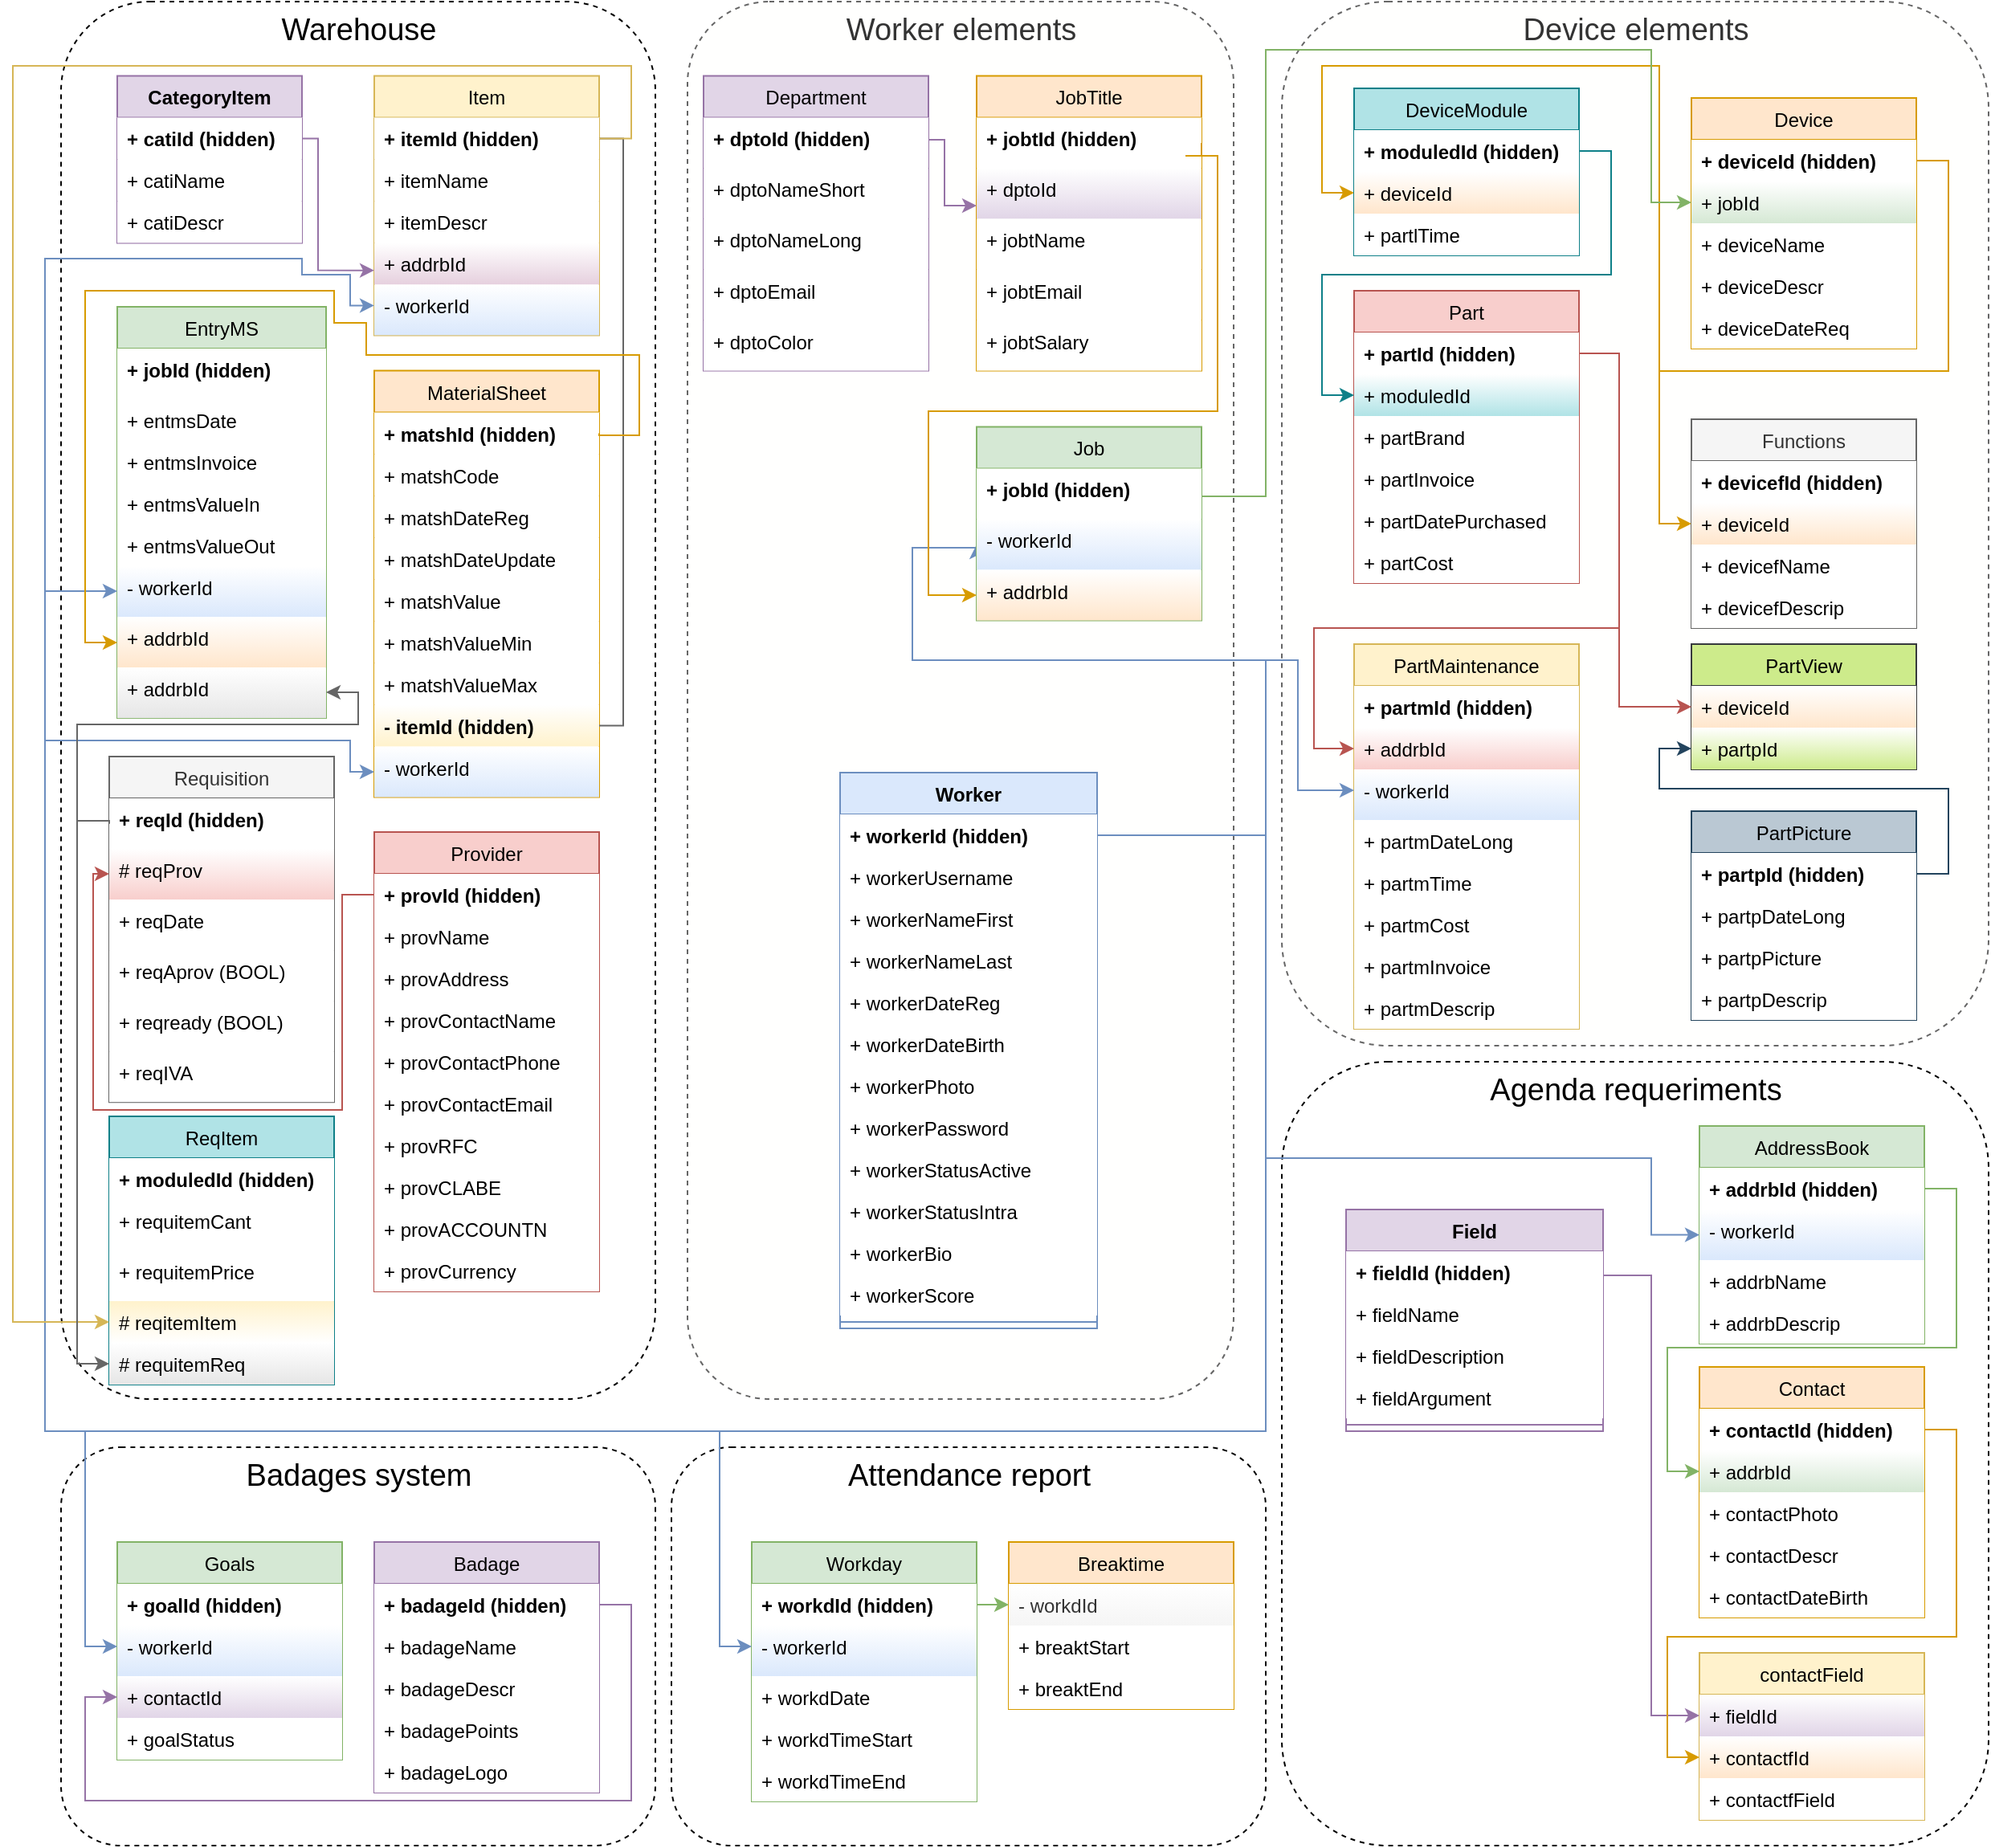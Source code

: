 <mxfile version="20.3.7" type="github">
  <diagram id="-q2NBIkOUKQ5KJ9IoZcb" name="Page-1">
    <mxGraphModel dx="3483" dy="2122" grid="1" gridSize="10" guides="1" tooltips="1" connect="1" arrows="1" fold="1" page="1" pageScale="1" pageWidth="1100" pageHeight="850" math="0" shadow="0">
      <root>
        <mxCell id="0" />
        <mxCell id="1" parent="0" />
        <mxCell id="dlsL4Dd-ksCW8n_tkzhh-74" value="Worker elements" style="html=1;fillColor=#FFFFFE;gradientDirection=north;verticalAlign=top;fontSize=19;glass=0;rounded=1;dashed=1;fontColor=#333333;strokeColor=#666666;" parent="1" vertex="1">
          <mxGeometry x="400" y="-200" width="340" height="870" as="geometry" />
        </mxCell>
        <mxCell id="dlsL4Dd-ksCW8n_tkzhh-209" value="Device elements" style="html=1;fillColor=#FFFFFE;gradientDirection=north;verticalAlign=top;fontSize=19;glass=0;rounded=1;dashed=1;fontColor=#333333;strokeColor=#666666;" parent="1" vertex="1">
          <mxGeometry x="770" y="-200" width="440" height="650" as="geometry" />
        </mxCell>
        <mxCell id="dlsL4Dd-ksCW8n_tkzhh-71" value="Agenda requeriments" style="html=1;gradientDirection=north;verticalAlign=top;fontSize=19;glass=0;rounded=1;dashed=1;" parent="1" vertex="1">
          <mxGeometry x="770" y="460" width="440" height="488" as="geometry" />
        </mxCell>
        <mxCell id="dlsL4Dd-ksCW8n_tkzhh-1" value="Worker" style="swimlane;fontStyle=1;align=center;verticalAlign=top;childLayout=stackLayout;horizontal=1;startSize=26;horizontalStack=0;resizeParent=1;resizeParentMax=0;resizeLast=0;collapsible=1;marginBottom=0;fillColor=#dae8fc;strokeColor=#6c8ebf;" parent="1" vertex="1">
          <mxGeometry x="495" y="280" width="160" height="346" as="geometry" />
        </mxCell>
        <mxCell id="dlsL4Dd-ksCW8n_tkzhh-16" value="+ workerId (hidden)" style="text;align=left;verticalAlign=top;spacingLeft=4;spacingRight=4;overflow=hidden;rotatable=0;points=[[0,0.5],[1,0.5]];portConstraint=eastwest;fillColor=default;fontStyle=1" parent="dlsL4Dd-ksCW8n_tkzhh-1" vertex="1">
          <mxGeometry y="26" width="160" height="26" as="geometry" />
        </mxCell>
        <mxCell id="dlsL4Dd-ksCW8n_tkzhh-2" value="+ workerUsername" style="text;align=left;verticalAlign=top;spacingLeft=4;spacingRight=4;overflow=hidden;rotatable=0;points=[[0,0.5],[1,0.5]];portConstraint=eastwest;fillColor=default;" parent="dlsL4Dd-ksCW8n_tkzhh-1" vertex="1">
          <mxGeometry y="52" width="160" height="26" as="geometry" />
        </mxCell>
        <mxCell id="dlsL4Dd-ksCW8n_tkzhh-5" value="+ workerNameFirst" style="text;align=left;verticalAlign=top;spacingLeft=4;spacingRight=4;overflow=hidden;rotatable=0;points=[[0,0.5],[1,0.5]];portConstraint=eastwest;fillColor=default;" parent="dlsL4Dd-ksCW8n_tkzhh-1" vertex="1">
          <mxGeometry y="78" width="160" height="26" as="geometry" />
        </mxCell>
        <mxCell id="dlsL4Dd-ksCW8n_tkzhh-6" value="+ workerNameLast" style="text;align=left;verticalAlign=top;spacingLeft=4;spacingRight=4;overflow=hidden;rotatable=0;points=[[0,0.5],[1,0.5]];portConstraint=eastwest;fillColor=default;" parent="dlsL4Dd-ksCW8n_tkzhh-1" vertex="1">
          <mxGeometry y="104" width="160" height="26" as="geometry" />
        </mxCell>
        <mxCell id="dlsL4Dd-ksCW8n_tkzhh-7" value="+ workerDateReg" style="text;align=left;verticalAlign=top;spacingLeft=4;spacingRight=4;overflow=hidden;rotatable=0;points=[[0,0.5],[1,0.5]];portConstraint=eastwest;fillColor=default;" parent="dlsL4Dd-ksCW8n_tkzhh-1" vertex="1">
          <mxGeometry y="130" width="160" height="26" as="geometry" />
        </mxCell>
        <mxCell id="dlsL4Dd-ksCW8n_tkzhh-9" value="+ workerDateBirth" style="text;align=left;verticalAlign=top;spacingLeft=4;spacingRight=4;overflow=hidden;rotatable=0;points=[[0,0.5],[1,0.5]];portConstraint=eastwest;fillColor=default;" parent="dlsL4Dd-ksCW8n_tkzhh-1" vertex="1">
          <mxGeometry y="156" width="160" height="26" as="geometry" />
        </mxCell>
        <mxCell id="dlsL4Dd-ksCW8n_tkzhh-59" value="+ workerPhoto" style="text;align=left;verticalAlign=top;spacingLeft=4;spacingRight=4;overflow=hidden;rotatable=0;points=[[0,0.5],[1,0.5]];portConstraint=eastwest;fillColor=default;" parent="dlsL4Dd-ksCW8n_tkzhh-1" vertex="1">
          <mxGeometry y="182" width="160" height="26" as="geometry" />
        </mxCell>
        <mxCell id="dlsL4Dd-ksCW8n_tkzhh-66" value="+ workerPassword" style="text;align=left;verticalAlign=top;spacingLeft=4;spacingRight=4;overflow=hidden;rotatable=0;points=[[0,0.5],[1,0.5]];portConstraint=eastwest;fillColor=default;" parent="dlsL4Dd-ksCW8n_tkzhh-1" vertex="1">
          <mxGeometry y="208" width="160" height="26" as="geometry" />
        </mxCell>
        <mxCell id="dlsL4Dd-ksCW8n_tkzhh-67" value="+ workerStatusActive" style="text;align=left;verticalAlign=top;spacingLeft=4;spacingRight=4;overflow=hidden;rotatable=0;points=[[0,0.5],[1,0.5]];portConstraint=eastwest;fillColor=default;" parent="dlsL4Dd-ksCW8n_tkzhh-1" vertex="1">
          <mxGeometry y="234" width="160" height="26" as="geometry" />
        </mxCell>
        <mxCell id="dlsL4Dd-ksCW8n_tkzhh-188" value="+ workerStatusIntra" style="text;align=left;verticalAlign=top;spacingLeft=4;spacingRight=4;overflow=hidden;rotatable=0;points=[[0,0.5],[1,0.5]];portConstraint=eastwest;fillColor=default;" parent="dlsL4Dd-ksCW8n_tkzhh-1" vertex="1">
          <mxGeometry y="260" width="160" height="26" as="geometry" />
        </mxCell>
        <mxCell id="dlsL4Dd-ksCW8n_tkzhh-68" value="+ workerBio" style="text;align=left;verticalAlign=top;spacingLeft=4;spacingRight=4;overflow=hidden;rotatable=0;points=[[0,0.5],[1,0.5]];portConstraint=eastwest;fillColor=default;" parent="dlsL4Dd-ksCW8n_tkzhh-1" vertex="1">
          <mxGeometry y="286" width="160" height="26" as="geometry" />
        </mxCell>
        <mxCell id="dlsL4Dd-ksCW8n_tkzhh-69" value="+ workerScore" style="text;align=left;verticalAlign=top;spacingLeft=4;spacingRight=4;overflow=hidden;rotatable=0;points=[[0,0.5],[1,0.5]];portConstraint=eastwest;fillColor=default;" parent="dlsL4Dd-ksCW8n_tkzhh-1" vertex="1">
          <mxGeometry y="312" width="160" height="26" as="geometry" />
        </mxCell>
        <mxCell id="dlsL4Dd-ksCW8n_tkzhh-3" value="" style="line;strokeWidth=1;fillColor=none;align=left;verticalAlign=middle;spacingTop=-1;spacingLeft=3;spacingRight=3;rotatable=0;labelPosition=right;points=[];portConstraint=eastwest;strokeColor=inherit;" parent="dlsL4Dd-ksCW8n_tkzhh-1" vertex="1">
          <mxGeometry y="338" width="160" height="8" as="geometry" />
        </mxCell>
        <mxCell id="dlsL4Dd-ksCW8n_tkzhh-11" value="AddressBook" style="swimlane;fontStyle=0;childLayout=stackLayout;horizontal=1;startSize=26;fillColor=#d5e8d4;horizontalStack=0;resizeParent=1;resizeParentMax=0;resizeLast=0;collapsible=1;marginBottom=0;strokeColor=#82b366;" parent="1" vertex="1">
          <mxGeometry x="1030" y="500" width="140" height="135.515" as="geometry" />
        </mxCell>
        <mxCell id="dlsL4Dd-ksCW8n_tkzhh-13" value="+ addrbId (hidden)" style="text;align=left;verticalAlign=top;spacingLeft=4;spacingRight=4;overflow=hidden;rotatable=0;points=[[0,0.5],[1,0.5]];portConstraint=eastwest;fillColor=default;fontStyle=1" parent="dlsL4Dd-ksCW8n_tkzhh-11" vertex="1">
          <mxGeometry y="26" width="140" height="26" as="geometry" />
        </mxCell>
        <mxCell id="-k2Xn9ZAjX-aGM0QEJ7x-5" value="- workerId" style="text;strokeColor=none;fillColor=#dae8fc;align=left;verticalAlign=top;spacingLeft=4;spacingRight=4;overflow=hidden;rotatable=0;points=[[0,0.5],[1,0.5]];portConstraint=eastwest;gradientColor=#FFFFFF;gradientDirection=north;" parent="dlsL4Dd-ksCW8n_tkzhh-11" vertex="1">
          <mxGeometry y="52" width="140" height="31.515" as="geometry" />
        </mxCell>
        <mxCell id="dlsL4Dd-ksCW8n_tkzhh-14" value="+ addrbName" style="text;align=left;verticalAlign=top;spacingLeft=4;spacingRight=4;overflow=hidden;rotatable=0;points=[[0,0.5],[1,0.5]];portConstraint=eastwest;fillColor=default;" parent="dlsL4Dd-ksCW8n_tkzhh-11" vertex="1">
          <mxGeometry y="83.515" width="140" height="26" as="geometry" />
        </mxCell>
        <mxCell id="dlsL4Dd-ksCW8n_tkzhh-18" value="+ addrbDescrip" style="text;align=left;verticalAlign=top;spacingLeft=4;spacingRight=4;overflow=hidden;rotatable=0;points=[[0,0.5],[1,0.5]];portConstraint=eastwest;fillColor=default;" parent="dlsL4Dd-ksCW8n_tkzhh-11" vertex="1">
          <mxGeometry y="109.515" width="140" height="26" as="geometry" />
        </mxCell>
        <mxCell id="dlsL4Dd-ksCW8n_tkzhh-19" value="Contact" style="swimlane;fontStyle=0;childLayout=stackLayout;horizontal=1;startSize=26;fillColor=#ffe6cc;horizontalStack=0;resizeParent=1;resizeParentMax=0;resizeLast=0;collapsible=1;marginBottom=0;strokeColor=#d79b00;" parent="1" vertex="1">
          <mxGeometry x="1030" y="650" width="140" height="156" as="geometry" />
        </mxCell>
        <mxCell id="dlsL4Dd-ksCW8n_tkzhh-33" value="+ contactId (hidden)" style="text;align=left;verticalAlign=top;spacingLeft=4;spacingRight=4;overflow=hidden;rotatable=0;points=[[0,0.5],[1,0.5]];portConstraint=eastwest;fillColor=default;fontStyle=1" parent="dlsL4Dd-ksCW8n_tkzhh-19" vertex="1">
          <mxGeometry y="26" width="140" height="26" as="geometry" />
        </mxCell>
        <mxCell id="dlsL4Dd-ksCW8n_tkzhh-25" value="+ addrbId" style="text;align=left;verticalAlign=top;spacingLeft=4;spacingRight=4;overflow=hidden;rotatable=0;points=[[0,0.5],[1,0.5]];portConstraint=eastwest;fillColor=#d5e8d4;strokeColor=none;gradientColor=#FFFFFF;gradientDirection=north;" parent="dlsL4Dd-ksCW8n_tkzhh-19" vertex="1">
          <mxGeometry y="52" width="140" height="26" as="geometry" />
        </mxCell>
        <mxCell id="dlsL4Dd-ksCW8n_tkzhh-60" value="+ contactPhoto" style="text;align=left;verticalAlign=top;spacingLeft=4;spacingRight=4;overflow=hidden;rotatable=0;points=[[0,0.5],[1,0.5]];portConstraint=eastwest;fillColor=default;" parent="dlsL4Dd-ksCW8n_tkzhh-19" vertex="1">
          <mxGeometry y="78" width="140" height="26" as="geometry" />
        </mxCell>
        <mxCell id="dlsL4Dd-ksCW8n_tkzhh-61" value="+ contactDescr" style="text;align=left;verticalAlign=top;spacingLeft=4;spacingRight=4;overflow=hidden;rotatable=0;points=[[0,0.5],[1,0.5]];portConstraint=eastwest;fillColor=default;" parent="dlsL4Dd-ksCW8n_tkzhh-19" vertex="1">
          <mxGeometry y="104" width="140" height="26" as="geometry" />
        </mxCell>
        <mxCell id="dlsL4Dd-ksCW8n_tkzhh-62" value="+ contactDateBirth" style="text;align=left;verticalAlign=top;spacingLeft=4;spacingRight=4;overflow=hidden;rotatable=0;points=[[0,0.5],[1,0.5]];portConstraint=eastwest;fillColor=default;" parent="dlsL4Dd-ksCW8n_tkzhh-19" vertex="1">
          <mxGeometry y="130" width="140" height="26" as="geometry" />
        </mxCell>
        <mxCell id="dlsL4Dd-ksCW8n_tkzhh-30" value="contactField" style="swimlane;fontStyle=0;childLayout=stackLayout;horizontal=1;startSize=26;fillColor=#fff2cc;horizontalStack=0;resizeParent=1;resizeParentMax=0;resizeLast=0;collapsible=1;marginBottom=0;strokeColor=#d6b656;" parent="1" vertex="1">
          <mxGeometry x="1030" y="828" width="140" height="104" as="geometry" />
        </mxCell>
        <mxCell id="dlsL4Dd-ksCW8n_tkzhh-161" value="+ fieldId" style="text;align=left;verticalAlign=top;spacingLeft=4;spacingRight=4;overflow=hidden;rotatable=0;points=[[0,0.5],[1,0.5]];portConstraint=eastwest;fillColor=#e1d5e7;strokeColor=none;gradientColor=#FFFFFF;gradientDirection=north;" parent="dlsL4Dd-ksCW8n_tkzhh-30" vertex="1">
          <mxGeometry y="26" width="140" height="26" as="geometry" />
        </mxCell>
        <mxCell id="dlsL4Dd-ksCW8n_tkzhh-35" value="+ contactfId" style="text;align=left;verticalAlign=top;spacingLeft=4;spacingRight=4;overflow=hidden;rotatable=0;points=[[0,0.5],[1,0.5]];portConstraint=eastwest;fillColor=#ffe6cc;strokeColor=none;gradientColor=#FFFFFF;gradientDirection=north;" parent="dlsL4Dd-ksCW8n_tkzhh-30" vertex="1">
          <mxGeometry y="52" width="140" height="26" as="geometry" />
        </mxCell>
        <mxCell id="dlsL4Dd-ksCW8n_tkzhh-42" value="+ contactfField" style="text;align=left;verticalAlign=top;spacingLeft=4;spacingRight=4;overflow=hidden;rotatable=0;points=[[0,0.5],[1,0.5]];portConstraint=eastwest;fillColor=default;" parent="dlsL4Dd-ksCW8n_tkzhh-30" vertex="1">
          <mxGeometry y="78" width="140" height="26" as="geometry" />
        </mxCell>
        <mxCell id="dlsL4Dd-ksCW8n_tkzhh-63" style="edgeStyle=orthogonalEdgeStyle;rounded=0;orthogonalLoop=1;jettySize=auto;html=1;exitX=1;exitY=0.25;exitDx=0;exitDy=0;entryX=0;entryY=0.5;entryDx=0;entryDy=0;fillColor=#e1d5e7;strokeColor=#9673a6;" parent="1" source="dlsL4Dd-ksCW8n_tkzhh-43" edge="1">
          <mxGeometry relative="1" as="geometry">
            <mxPoint x="1030" y="867" as="targetPoint" />
            <Array as="points">
              <mxPoint x="1000" y="593" />
              <mxPoint x="1000" y="867" />
            </Array>
          </mxGeometry>
        </mxCell>
        <mxCell id="dlsL4Dd-ksCW8n_tkzhh-43" value="Field" style="swimlane;fontStyle=1;align=center;verticalAlign=top;childLayout=stackLayout;horizontal=1;startSize=26;horizontalStack=0;resizeParent=1;resizeParentMax=0;resizeLast=0;collapsible=1;marginBottom=0;fillColor=#e1d5e7;strokeColor=#9673a6;" parent="1" vertex="1">
          <mxGeometry x="810" y="552" width="160" height="138" as="geometry" />
        </mxCell>
        <mxCell id="dlsL4Dd-ksCW8n_tkzhh-44" value="+ fieldId (hidden)" style="text;align=left;verticalAlign=top;spacingLeft=4;spacingRight=4;overflow=hidden;rotatable=0;points=[[0,0.5],[1,0.5]];portConstraint=eastwest;fillColor=default;fontStyle=1" parent="dlsL4Dd-ksCW8n_tkzhh-43" vertex="1">
          <mxGeometry y="26" width="160" height="26" as="geometry" />
        </mxCell>
        <mxCell id="dlsL4Dd-ksCW8n_tkzhh-54" value="+ fieldName" style="text;align=left;verticalAlign=top;spacingLeft=4;spacingRight=4;overflow=hidden;rotatable=0;points=[[0,0.5],[1,0.5]];portConstraint=eastwest;fillColor=default;" parent="dlsL4Dd-ksCW8n_tkzhh-43" vertex="1">
          <mxGeometry y="52" width="160" height="26" as="geometry" />
        </mxCell>
        <mxCell id="dlsL4Dd-ksCW8n_tkzhh-55" value="+ fieldDescription" style="text;align=left;verticalAlign=top;spacingLeft=4;spacingRight=4;overflow=hidden;rotatable=0;points=[[0,0.5],[1,0.5]];portConstraint=eastwest;fillColor=default;" parent="dlsL4Dd-ksCW8n_tkzhh-43" vertex="1">
          <mxGeometry y="78" width="160" height="26" as="geometry" />
        </mxCell>
        <mxCell id="dlsL4Dd-ksCW8n_tkzhh-45" value="+ fieldArgument" style="text;align=left;verticalAlign=top;spacingLeft=4;spacingRight=4;overflow=hidden;rotatable=0;points=[[0,0.5],[1,0.5]];portConstraint=eastwest;fillColor=default;" parent="dlsL4Dd-ksCW8n_tkzhh-43" vertex="1">
          <mxGeometry y="104" width="160" height="26" as="geometry" />
        </mxCell>
        <mxCell id="dlsL4Dd-ksCW8n_tkzhh-52" value="" style="line;strokeWidth=1;fillColor=none;align=left;verticalAlign=middle;spacingTop=-1;spacingLeft=3;spacingRight=3;rotatable=0;labelPosition=right;points=[];portConstraint=eastwest;strokeColor=inherit;" parent="dlsL4Dd-ksCW8n_tkzhh-43" vertex="1">
          <mxGeometry y="130" width="160" height="8" as="geometry" />
        </mxCell>
        <mxCell id="dlsL4Dd-ksCW8n_tkzhh-64" style="edgeStyle=orthogonalEdgeStyle;rounded=0;orthogonalLoop=1;jettySize=auto;html=1;exitX=1;exitY=0.5;exitDx=0;exitDy=0;entryX=0;entryY=0.5;entryDx=0;entryDy=0;fillColor=#ffe6cc;strokeColor=#d79b00;" parent="1" source="dlsL4Dd-ksCW8n_tkzhh-33" target="dlsL4Dd-ksCW8n_tkzhh-35" edge="1">
          <mxGeometry relative="1" as="geometry">
            <Array as="points">
              <mxPoint x="1190" y="689" />
              <mxPoint x="1190" y="818" />
              <mxPoint x="1010" y="818" />
              <mxPoint x="1010" y="893" />
            </Array>
          </mxGeometry>
        </mxCell>
        <mxCell id="dlsL4Dd-ksCW8n_tkzhh-65" style="edgeStyle=orthogonalEdgeStyle;rounded=0;orthogonalLoop=1;jettySize=auto;html=1;exitX=1;exitY=0.5;exitDx=0;exitDy=0;entryX=0;entryY=0.5;entryDx=0;entryDy=0;fillColor=#d5e8d4;strokeColor=#82b366;" parent="1" source="dlsL4Dd-ksCW8n_tkzhh-13" target="dlsL4Dd-ksCW8n_tkzhh-25" edge="1">
          <mxGeometry relative="1" as="geometry">
            <Array as="points">
              <mxPoint x="1190" y="539" />
              <mxPoint x="1190" y="638" />
              <mxPoint x="1010" y="638" />
              <mxPoint x="1010" y="715" />
            </Array>
          </mxGeometry>
        </mxCell>
        <mxCell id="dlsL4Dd-ksCW8n_tkzhh-92" value="Attendance report" style="html=1;gradientDirection=north;verticalAlign=top;fontSize=19;glass=0;rounded=1;dashed=1;" parent="1" vertex="1">
          <mxGeometry x="390" y="700" width="370" height="248" as="geometry" />
        </mxCell>
        <mxCell id="dlsL4Dd-ksCW8n_tkzhh-93" value="Workday" style="swimlane;fontStyle=0;childLayout=stackLayout;horizontal=1;startSize=26;fillColor=#d5e8d4;horizontalStack=0;resizeParent=1;resizeParentMax=0;resizeLast=0;collapsible=1;marginBottom=0;strokeColor=#82b366;" parent="1" vertex="1">
          <mxGeometry x="440" y="759" width="140" height="161.515" as="geometry" />
        </mxCell>
        <mxCell id="dlsL4Dd-ksCW8n_tkzhh-94" value="+ workdId (hidden)" style="text;align=left;verticalAlign=top;spacingLeft=4;spacingRight=4;overflow=hidden;rotatable=0;points=[[0,0.5],[1,0.5]];portConstraint=eastwest;fillColor=default;fontStyle=1" parent="dlsL4Dd-ksCW8n_tkzhh-93" vertex="1">
          <mxGeometry y="26" width="140" height="26" as="geometry" />
        </mxCell>
        <mxCell id="-k2Xn9ZAjX-aGM0QEJ7x-7" value="- workerId" style="text;strokeColor=none;fillColor=#dae8fc;align=left;verticalAlign=top;spacingLeft=4;spacingRight=4;overflow=hidden;rotatable=0;points=[[0,0.5],[1,0.5]];portConstraint=eastwest;gradientColor=#FFFFFF;gradientDirection=north;" parent="dlsL4Dd-ksCW8n_tkzhh-93" vertex="1">
          <mxGeometry y="52" width="140" height="31.515" as="geometry" />
        </mxCell>
        <mxCell id="dlsL4Dd-ksCW8n_tkzhh-97" value="+ workdDate" style="text;align=left;verticalAlign=top;spacingLeft=4;spacingRight=4;overflow=hidden;rotatable=0;points=[[0,0.5],[1,0.5]];portConstraint=eastwest;fillColor=default;" parent="dlsL4Dd-ksCW8n_tkzhh-93" vertex="1">
          <mxGeometry y="83.515" width="140" height="26" as="geometry" />
        </mxCell>
        <mxCell id="dlsL4Dd-ksCW8n_tkzhh-98" value="+ workdTimeStart" style="text;align=left;verticalAlign=top;spacingLeft=4;spacingRight=4;overflow=hidden;rotatable=0;points=[[0,0.5],[1,0.5]];portConstraint=eastwest;fillColor=default;" parent="dlsL4Dd-ksCW8n_tkzhh-93" vertex="1">
          <mxGeometry y="109.515" width="140" height="26" as="geometry" />
        </mxCell>
        <mxCell id="dlsL4Dd-ksCW8n_tkzhh-126" value="+ workdTimeEnd" style="text;align=left;verticalAlign=top;spacingLeft=4;spacingRight=4;overflow=hidden;rotatable=0;points=[[0,0.5],[1,0.5]];portConstraint=eastwest;fillColor=default;" parent="dlsL4Dd-ksCW8n_tkzhh-93" vertex="1">
          <mxGeometry y="135.515" width="140" height="26" as="geometry" />
        </mxCell>
        <mxCell id="dlsL4Dd-ksCW8n_tkzhh-101" value="Breaktime" style="swimlane;fontStyle=0;childLayout=stackLayout;horizontal=1;startSize=26;fillColor=#ffe6cc;horizontalStack=0;resizeParent=1;resizeParentMax=0;resizeLast=0;collapsible=1;marginBottom=0;strokeColor=#d79b00;" parent="1" vertex="1">
          <mxGeometry x="600" y="759" width="140" height="104" as="geometry" />
        </mxCell>
        <mxCell id="dlsL4Dd-ksCW8n_tkzhh-103" value="- workdId" style="text;strokeColor=none;fillColor=#f5f5f5;align=left;verticalAlign=top;spacingLeft=4;spacingRight=4;overflow=hidden;rotatable=0;points=[[0,0.5],[1,0.5]];portConstraint=eastwest;gradientDirection=north;fontColor=#333333;gradientColor=#FFFFFF;" parent="dlsL4Dd-ksCW8n_tkzhh-101" vertex="1">
          <mxGeometry y="26" width="140" height="26" as="geometry" />
        </mxCell>
        <mxCell id="dlsL4Dd-ksCW8n_tkzhh-104" value="+ breaktStart" style="text;align=left;verticalAlign=top;spacingLeft=4;spacingRight=4;overflow=hidden;rotatable=0;points=[[0,0.5],[1,0.5]];portConstraint=eastwest;fillColor=default;" parent="dlsL4Dd-ksCW8n_tkzhh-101" vertex="1">
          <mxGeometry y="52" width="140" height="26" as="geometry" />
        </mxCell>
        <mxCell id="dlsL4Dd-ksCW8n_tkzhh-105" value="+ breaktEnd" style="text;align=left;verticalAlign=top;spacingLeft=4;spacingRight=4;overflow=hidden;rotatable=0;points=[[0,0.5],[1,0.5]];portConstraint=eastwest;fillColor=default;" parent="dlsL4Dd-ksCW8n_tkzhh-101" vertex="1">
          <mxGeometry y="78" width="140" height="26" as="geometry" />
        </mxCell>
        <mxCell id="dlsL4Dd-ksCW8n_tkzhh-124" style="edgeStyle=orthogonalEdgeStyle;rounded=0;orthogonalLoop=1;jettySize=auto;html=1;exitX=1;exitY=0.5;exitDx=0;exitDy=0;entryX=0;entryY=0.5;entryDx=0;entryDy=0;fontSize=19;fillColor=#d5e8d4;strokeColor=#82b366;" parent="1" source="dlsL4Dd-ksCW8n_tkzhh-94" target="dlsL4Dd-ksCW8n_tkzhh-103" edge="1">
          <mxGeometry relative="1" as="geometry" />
        </mxCell>
        <mxCell id="dlsL4Dd-ksCW8n_tkzhh-128" value="Badages system" style="html=1;gradientDirection=north;verticalAlign=top;fontSize=19;glass=0;rounded=1;dashed=1;" parent="1" vertex="1">
          <mxGeometry x="10" y="700" width="370" height="248" as="geometry" />
        </mxCell>
        <mxCell id="dlsL4Dd-ksCW8n_tkzhh-140" value="Goals" style="swimlane;fontStyle=0;childLayout=stackLayout;horizontal=1;startSize=26;fillColor=#d5e8d4;horizontalStack=0;resizeParent=1;resizeParentMax=0;resizeLast=0;collapsible=1;marginBottom=0;strokeColor=#82b366;" parent="1" vertex="1">
          <mxGeometry x="45" y="759" width="140" height="135.515" as="geometry" />
        </mxCell>
        <mxCell id="dlsL4Dd-ksCW8n_tkzhh-155" value="+ goalId (hidden)" style="text;align=left;verticalAlign=top;spacingLeft=4;spacingRight=4;overflow=hidden;rotatable=0;points=[[0,0.5],[1,0.5]];portConstraint=eastwest;fillColor=default;fontStyle=1" parent="dlsL4Dd-ksCW8n_tkzhh-140" vertex="1">
          <mxGeometry y="26" width="140" height="26" as="geometry" />
        </mxCell>
        <mxCell id="-k2Xn9ZAjX-aGM0QEJ7x-8" value="- workerId" style="text;strokeColor=none;fillColor=#dae8fc;align=left;verticalAlign=top;spacingLeft=4;spacingRight=4;overflow=hidden;rotatable=0;points=[[0,0.5],[1,0.5]];portConstraint=eastwest;gradientColor=#FFFFFF;gradientDirection=north;" parent="dlsL4Dd-ksCW8n_tkzhh-140" vertex="1">
          <mxGeometry y="52" width="140" height="31.515" as="geometry" />
        </mxCell>
        <mxCell id="dlsL4Dd-ksCW8n_tkzhh-152" value="+ contactId" style="text;align=left;verticalAlign=top;spacingLeft=4;spacingRight=4;overflow=hidden;rotatable=0;points=[[0,0.5],[1,0.5]];portConstraint=eastwest;fillColor=#e1d5e7;strokeColor=none;gradientDirection=north;gradientColor=#FFFFFF;" parent="dlsL4Dd-ksCW8n_tkzhh-140" vertex="1">
          <mxGeometry y="83.515" width="140" height="26" as="geometry" />
        </mxCell>
        <mxCell id="dlsL4Dd-ksCW8n_tkzhh-154" value="+ goalStatus" style="text;align=left;verticalAlign=top;spacingLeft=4;spacingRight=4;overflow=hidden;rotatable=0;points=[[0,0.5],[1,0.5]];portConstraint=eastwest;fillColor=default;" parent="dlsL4Dd-ksCW8n_tkzhh-140" vertex="1">
          <mxGeometry y="109.515" width="140" height="26" as="geometry" />
        </mxCell>
        <mxCell id="dlsL4Dd-ksCW8n_tkzhh-146" value="Badage" style="swimlane;fontStyle=0;childLayout=stackLayout;horizontal=1;startSize=26;fillColor=#e1d5e7;horizontalStack=0;resizeParent=1;resizeParentMax=0;resizeLast=0;collapsible=1;marginBottom=0;strokeColor=#9673a6;" parent="1" vertex="1">
          <mxGeometry x="205" y="759" width="140" height="156" as="geometry" />
        </mxCell>
        <mxCell id="dlsL4Dd-ksCW8n_tkzhh-151" value="+ badageId (hidden)" style="text;align=left;verticalAlign=top;spacingLeft=4;spacingRight=4;overflow=hidden;rotatable=0;points=[[0,0.5],[1,0.5]];portConstraint=eastwest;fillColor=default;fontStyle=1" parent="dlsL4Dd-ksCW8n_tkzhh-146" vertex="1">
          <mxGeometry y="26" width="140" height="26" as="geometry" />
        </mxCell>
        <mxCell id="dlsL4Dd-ksCW8n_tkzhh-148" value="+ badageName" style="text;align=left;verticalAlign=top;spacingLeft=4;spacingRight=4;overflow=hidden;rotatable=0;points=[[0,0.5],[1,0.5]];portConstraint=eastwest;fillColor=default;" parent="dlsL4Dd-ksCW8n_tkzhh-146" vertex="1">
          <mxGeometry y="52" width="140" height="26" as="geometry" />
        </mxCell>
        <mxCell id="dlsL4Dd-ksCW8n_tkzhh-149" value="+ badageDescr" style="text;align=left;verticalAlign=top;spacingLeft=4;spacingRight=4;overflow=hidden;rotatable=0;points=[[0,0.5],[1,0.5]];portConstraint=eastwest;fillColor=default;" parent="dlsL4Dd-ksCW8n_tkzhh-146" vertex="1">
          <mxGeometry y="78" width="140" height="26" as="geometry" />
        </mxCell>
        <mxCell id="dlsL4Dd-ksCW8n_tkzhh-158" value="+ badagePoints" style="text;align=left;verticalAlign=top;spacingLeft=4;spacingRight=4;overflow=hidden;rotatable=0;points=[[0,0.5],[1,0.5]];portConstraint=eastwest;fillColor=default;" parent="dlsL4Dd-ksCW8n_tkzhh-146" vertex="1">
          <mxGeometry y="104" width="140" height="26" as="geometry" />
        </mxCell>
        <mxCell id="dlsL4Dd-ksCW8n_tkzhh-160" value="+ badageLogo" style="text;align=left;verticalAlign=top;spacingLeft=4;spacingRight=4;overflow=hidden;rotatable=0;points=[[0,0.5],[1,0.5]];portConstraint=eastwest;fillColor=default;" parent="dlsL4Dd-ksCW8n_tkzhh-146" vertex="1">
          <mxGeometry y="130" width="140" height="26" as="geometry" />
        </mxCell>
        <mxCell id="dlsL4Dd-ksCW8n_tkzhh-153" style="edgeStyle=orthogonalEdgeStyle;rounded=0;orthogonalLoop=1;jettySize=auto;html=1;exitX=1;exitY=0.5;exitDx=0;exitDy=0;entryX=0;entryY=0.5;entryDx=0;entryDy=0;fontSize=19;fillColor=#e1d5e7;strokeColor=#9673a6;" parent="1" source="dlsL4Dd-ksCW8n_tkzhh-151" target="dlsL4Dd-ksCW8n_tkzhh-152" edge="1">
          <mxGeometry relative="1" as="geometry">
            <Array as="points">
              <mxPoint x="365" y="798" />
              <mxPoint x="365" y="920" />
              <mxPoint x="25" y="920" />
              <mxPoint x="25" y="856" />
            </Array>
          </mxGeometry>
        </mxCell>
        <mxCell id="dlsL4Dd-ksCW8n_tkzhh-163" style="edgeStyle=orthogonalEdgeStyle;rounded=0;orthogonalLoop=1;jettySize=auto;html=1;exitX=1;exitY=0.5;exitDx=0;exitDy=0;entryX=0;entryY=0.5;entryDx=0;entryDy=0;fontSize=19;fillColor=#dae8fc;strokeColor=#6c8ebf;" parent="1" source="dlsL4Dd-ksCW8n_tkzhh-16" target="dlsL4Dd-ksCW8n_tkzhh-11" edge="1">
          <mxGeometry relative="1" as="geometry">
            <Array as="points">
              <mxPoint x="760" y="319" />
              <mxPoint x="760" y="520" />
              <mxPoint x="1000" y="520" />
              <mxPoint x="1000" y="568" />
            </Array>
          </mxGeometry>
        </mxCell>
        <mxCell id="dlsL4Dd-ksCW8n_tkzhh-164" style="edgeStyle=orthogonalEdgeStyle;rounded=0;orthogonalLoop=1;jettySize=auto;html=1;exitX=1;exitY=0.5;exitDx=0;exitDy=0;entryX=0;entryY=0.5;entryDx=0;entryDy=0;fontSize=19;fillColor=#dae8fc;strokeColor=#6c8ebf;" parent="1" source="dlsL4Dd-ksCW8n_tkzhh-16" edge="1">
          <mxGeometry relative="1" as="geometry">
            <Array as="points">
              <mxPoint x="760" y="319" />
              <mxPoint x="760" y="690" />
              <mxPoint x="420" y="690" />
              <mxPoint x="420" y="824" />
            </Array>
            <mxPoint x="440" y="824" as="targetPoint" />
          </mxGeometry>
        </mxCell>
        <mxCell id="dlsL4Dd-ksCW8n_tkzhh-165" style="edgeStyle=orthogonalEdgeStyle;rounded=0;orthogonalLoop=1;jettySize=auto;html=1;exitX=1;exitY=0.5;exitDx=0;exitDy=0;entryX=0;entryY=0.5;entryDx=0;entryDy=0;fontSize=19;fillColor=#dae8fc;strokeColor=#6c8ebf;" parent="1" source="dlsL4Dd-ksCW8n_tkzhh-16" edge="1">
          <mxGeometry relative="1" as="geometry">
            <Array as="points">
              <mxPoint x="760" y="319" />
              <mxPoint x="760" y="690" />
              <mxPoint x="25" y="690" />
              <mxPoint x="25" y="824" />
            </Array>
            <mxPoint x="45" y="824" as="targetPoint" />
          </mxGeometry>
        </mxCell>
        <mxCell id="dlsL4Dd-ksCW8n_tkzhh-216" style="edgeStyle=orthogonalEdgeStyle;rounded=0;orthogonalLoop=1;jettySize=auto;html=1;exitX=1;exitY=0.25;exitDx=0;exitDy=0;entryX=0;entryY=0.5;entryDx=0;entryDy=0;fontSize=19;fillColor=#ffe6cc;strokeColor=#d79b00;" parent="1" source="dlsL4Dd-ksCW8n_tkzhh-181" target="dlsL4Dd-ksCW8n_tkzhh-192" edge="1">
          <mxGeometry relative="1" as="geometry">
            <Array as="points">
              <mxPoint x="1185" y="-101" />
              <mxPoint x="1185" y="30" />
              <mxPoint x="1005" y="30" />
              <mxPoint x="1005" y="125" />
            </Array>
          </mxGeometry>
        </mxCell>
        <mxCell id="dlsL4Dd-ksCW8n_tkzhh-260" style="edgeStyle=orthogonalEdgeStyle;rounded=0;orthogonalLoop=1;jettySize=auto;html=1;exitX=1;exitY=0.25;exitDx=0;exitDy=0;entryX=0;entryY=0.5;entryDx=0;entryDy=0;strokeWidth=1;fontSize=19;fillColor=#ffe6cc;strokeColor=#d79b00;" parent="1" source="dlsL4Dd-ksCW8n_tkzhh-181" target="dlsL4Dd-ksCW8n_tkzhh-254" edge="1">
          <mxGeometry relative="1" as="geometry">
            <Array as="points">
              <mxPoint x="1185" y="-101" />
              <mxPoint x="1185" y="30" />
              <mxPoint x="1005" y="30" />
              <mxPoint x="1005" y="-160" />
              <mxPoint x="795" y="-160" />
              <mxPoint x="795" y="-81" />
            </Array>
          </mxGeometry>
        </mxCell>
        <mxCell id="dlsL4Dd-ksCW8n_tkzhh-181" value="Device" style="swimlane;fontStyle=0;childLayout=stackLayout;horizontal=1;startSize=26;fillColor=#ffe6cc;horizontalStack=0;resizeParent=1;resizeParentMax=0;resizeLast=0;collapsible=1;marginBottom=0;strokeColor=#d79b00;" parent="1" vertex="1">
          <mxGeometry x="1025" y="-140" width="140" height="156" as="geometry" />
        </mxCell>
        <mxCell id="dlsL4Dd-ksCW8n_tkzhh-182" value="+ deviceId (hidden)" style="text;align=left;verticalAlign=top;spacingLeft=4;spacingRight=4;overflow=hidden;rotatable=0;points=[[0,0.5],[1,0.5]];portConstraint=eastwest;fillColor=default;fontStyle=1" parent="dlsL4Dd-ksCW8n_tkzhh-181" vertex="1">
          <mxGeometry y="26" width="140" height="26" as="geometry" />
        </mxCell>
        <mxCell id="dlsL4Dd-ksCW8n_tkzhh-183" value="+ jobId" style="text;align=left;verticalAlign=top;spacingLeft=4;spacingRight=4;overflow=hidden;rotatable=0;points=[[0,0.5],[1,0.5]];portConstraint=eastwest;fillColor=#d5e8d4;strokeColor=none;gradientColor=#FFFFFF;gradientDirection=north;" parent="dlsL4Dd-ksCW8n_tkzhh-181" vertex="1">
          <mxGeometry y="52" width="140" height="26" as="geometry" />
        </mxCell>
        <mxCell id="dlsL4Dd-ksCW8n_tkzhh-194" value="+ deviceName" style="text;align=left;verticalAlign=top;spacingLeft=4;spacingRight=4;overflow=hidden;rotatable=0;points=[[0,0.5],[1,0.5]];portConstraint=eastwest;fillColor=default;" parent="dlsL4Dd-ksCW8n_tkzhh-181" vertex="1">
          <mxGeometry y="78" width="140" height="26" as="geometry" />
        </mxCell>
        <mxCell id="dlsL4Dd-ksCW8n_tkzhh-196" value="+ deviceDescr" style="text;align=left;verticalAlign=top;spacingLeft=4;spacingRight=4;overflow=hidden;rotatable=0;points=[[0,0.5],[1,0.5]];portConstraint=eastwest;fillColor=default;" parent="dlsL4Dd-ksCW8n_tkzhh-181" vertex="1">
          <mxGeometry y="104" width="140" height="26" as="geometry" />
        </mxCell>
        <mxCell id="dlsL4Dd-ksCW8n_tkzhh-197" value="+ deviceDateReq" style="text;align=left;verticalAlign=top;spacingLeft=4;spacingRight=4;overflow=hidden;rotatable=0;points=[[0,0.5],[1,0.5]];portConstraint=eastwest;fillColor=default;" parent="dlsL4Dd-ksCW8n_tkzhh-181" vertex="1">
          <mxGeometry y="130" width="140" height="26" as="geometry" />
        </mxCell>
        <mxCell id="dlsL4Dd-ksCW8n_tkzhh-190" value="Functions" style="swimlane;fontStyle=0;childLayout=stackLayout;horizontal=1;startSize=26;fillColor=#f5f5f5;horizontalStack=0;resizeParent=1;resizeParentMax=0;resizeLast=0;collapsible=1;marginBottom=0;strokeColor=#666666;fontColor=#333333;" parent="1" vertex="1">
          <mxGeometry x="1025" y="60" width="140" height="130" as="geometry" />
        </mxCell>
        <mxCell id="dlsL4Dd-ksCW8n_tkzhh-193" value="+ devicefId (hidden)" style="text;align=left;verticalAlign=top;spacingLeft=4;spacingRight=4;overflow=hidden;rotatable=0;points=[[0,0.5],[1,0.5]];portConstraint=eastwest;fillColor=default;fontStyle=1" parent="dlsL4Dd-ksCW8n_tkzhh-190" vertex="1">
          <mxGeometry y="26" width="140" height="26" as="geometry" />
        </mxCell>
        <mxCell id="dlsL4Dd-ksCW8n_tkzhh-192" value="+ deviceId" style="text;align=left;verticalAlign=top;spacingLeft=4;spacingRight=4;overflow=hidden;rotatable=0;points=[[0,0.5],[1,0.5]];portConstraint=eastwest;fillColor=#ffe6cc;strokeColor=none;gradientColor=#FFFFFF;gradientDirection=north;" parent="dlsL4Dd-ksCW8n_tkzhh-190" vertex="1">
          <mxGeometry y="52" width="140" height="26" as="geometry" />
        </mxCell>
        <mxCell id="dlsL4Dd-ksCW8n_tkzhh-261" value="+ devicefName" style="text;align=left;verticalAlign=top;spacingLeft=4;spacingRight=4;overflow=hidden;rotatable=0;points=[[0,0.5],[1,0.5]];portConstraint=eastwest;fillColor=default;" parent="dlsL4Dd-ksCW8n_tkzhh-190" vertex="1">
          <mxGeometry y="78" width="140" height="26" as="geometry" />
        </mxCell>
        <mxCell id="dlsL4Dd-ksCW8n_tkzhh-262" value="+ devicefDescrip" style="text;align=left;verticalAlign=top;spacingLeft=4;spacingRight=4;overflow=hidden;rotatable=0;points=[[0,0.5],[1,0.5]];portConstraint=eastwest;fillColor=default;" parent="dlsL4Dd-ksCW8n_tkzhh-190" vertex="1">
          <mxGeometry y="104" width="140" height="26" as="geometry" />
        </mxCell>
        <mxCell id="dlsL4Dd-ksCW8n_tkzhh-200" value="Part" style="swimlane;fontStyle=0;childLayout=stackLayout;horizontal=1;startSize=26;fillColor=#f8cecc;horizontalStack=0;resizeParent=1;resizeParentMax=0;resizeLast=0;collapsible=1;marginBottom=0;strokeColor=#b85450;" parent="1" vertex="1">
          <mxGeometry x="815" y="-20" width="140" height="182" as="geometry" />
        </mxCell>
        <mxCell id="dlsL4Dd-ksCW8n_tkzhh-201" value="+ partId (hidden)" style="text;align=left;verticalAlign=top;spacingLeft=4;spacingRight=4;overflow=hidden;rotatable=0;points=[[0,0.5],[1,0.5]];portConstraint=eastwest;fillColor=default;fontStyle=1" parent="dlsL4Dd-ksCW8n_tkzhh-200" vertex="1">
          <mxGeometry y="26" width="140" height="26" as="geometry" />
        </mxCell>
        <mxCell id="dlsL4Dd-ksCW8n_tkzhh-217" value="+ moduledId" style="text;align=left;verticalAlign=top;spacingLeft=4;spacingRight=4;overflow=hidden;rotatable=0;points=[[0,0.5],[1,0.5]];portConstraint=eastwest;fillColor=#b0e3e6;strokeColor=none;gradientDirection=north;gradientColor=#FFFFFF;" parent="dlsL4Dd-ksCW8n_tkzhh-200" vertex="1">
          <mxGeometry y="52" width="140" height="26" as="geometry" />
        </mxCell>
        <mxCell id="dlsL4Dd-ksCW8n_tkzhh-218" value="+ partBrand" style="text;align=left;verticalAlign=top;spacingLeft=4;spacingRight=4;overflow=hidden;rotatable=0;points=[[0,0.5],[1,0.5]];portConstraint=eastwest;fillColor=default;" parent="dlsL4Dd-ksCW8n_tkzhh-200" vertex="1">
          <mxGeometry y="78" width="140" height="26" as="geometry" />
        </mxCell>
        <mxCell id="dlsL4Dd-ksCW8n_tkzhh-208" value="+ partInvoice" style="text;align=left;verticalAlign=top;spacingLeft=4;spacingRight=4;overflow=hidden;rotatable=0;points=[[0,0.5],[1,0.5]];portConstraint=eastwest;fillColor=default;" parent="dlsL4Dd-ksCW8n_tkzhh-200" vertex="1">
          <mxGeometry y="104" width="140" height="26" as="geometry" />
        </mxCell>
        <mxCell id="dlsL4Dd-ksCW8n_tkzhh-205" value="+ partDatePurchased" style="text;align=left;verticalAlign=top;spacingLeft=4;spacingRight=4;overflow=hidden;rotatable=0;points=[[0,0.5],[1,0.5]];portConstraint=eastwest;fillColor=default;" parent="dlsL4Dd-ksCW8n_tkzhh-200" vertex="1">
          <mxGeometry y="130" width="140" height="26" as="geometry" />
        </mxCell>
        <mxCell id="dlsL4Dd-ksCW8n_tkzhh-219" value="+ partCost" style="text;align=left;verticalAlign=top;spacingLeft=4;spacingRight=4;overflow=hidden;rotatable=0;points=[[0,0.5],[1,0.5]];portConstraint=eastwest;fillColor=default;" parent="dlsL4Dd-ksCW8n_tkzhh-200" vertex="1">
          <mxGeometry y="156" width="140" height="26" as="geometry" />
        </mxCell>
        <mxCell id="dlsL4Dd-ksCW8n_tkzhh-220" value="PartMaintenance" style="swimlane;fontStyle=0;childLayout=stackLayout;horizontal=1;startSize=26;fillColor=#fff2cc;horizontalStack=0;resizeParent=1;resizeParentMax=0;resizeLast=0;collapsible=1;marginBottom=0;strokeColor=#d6b656;" parent="1" vertex="1">
          <mxGeometry x="815" y="200" width="140" height="239.515" as="geometry" />
        </mxCell>
        <mxCell id="dlsL4Dd-ksCW8n_tkzhh-221" value="+ partmId (hidden)" style="text;align=left;verticalAlign=top;spacingLeft=4;spacingRight=4;overflow=hidden;rotatable=0;points=[[0,0.5],[1,0.5]];portConstraint=eastwest;fillColor=default;fontStyle=1" parent="dlsL4Dd-ksCW8n_tkzhh-220" vertex="1">
          <mxGeometry y="26" width="140" height="26" as="geometry" />
        </mxCell>
        <mxCell id="dlsL4Dd-ksCW8n_tkzhh-224" value="+ addrbId" style="text;align=left;verticalAlign=top;spacingLeft=4;spacingRight=4;overflow=hidden;rotatable=0;points=[[0,0.5],[1,0.5]];portConstraint=eastwest;fillColor=#f8cecc;strokeColor=none;gradientDirection=north;gradientColor=#FFFFFF;" parent="dlsL4Dd-ksCW8n_tkzhh-220" vertex="1">
          <mxGeometry y="52" width="140" height="26" as="geometry" />
        </mxCell>
        <mxCell id="-k2Xn9ZAjX-aGM0QEJ7x-4" value="- workerId" style="text;strokeColor=none;fillColor=#dae8fc;align=left;verticalAlign=top;spacingLeft=4;spacingRight=4;overflow=hidden;rotatable=0;points=[[0,0.5],[1,0.5]];portConstraint=eastwest;gradientColor=#FFFFFF;gradientDirection=north;" parent="dlsL4Dd-ksCW8n_tkzhh-220" vertex="1">
          <mxGeometry y="78" width="140" height="31.515" as="geometry" />
        </mxCell>
        <mxCell id="dlsL4Dd-ksCW8n_tkzhh-264" value="+ partmDateLong" style="text;align=left;verticalAlign=top;spacingLeft=4;spacingRight=4;overflow=hidden;rotatable=0;points=[[0,0.5],[1,0.5]];portConstraint=eastwest;fillColor=default;" parent="dlsL4Dd-ksCW8n_tkzhh-220" vertex="1">
          <mxGeometry y="109.515" width="140" height="26" as="geometry" />
        </mxCell>
        <mxCell id="dlsL4Dd-ksCW8n_tkzhh-228" value="+ partmTime" style="text;align=left;verticalAlign=top;spacingLeft=4;spacingRight=4;overflow=hidden;rotatable=0;points=[[0,0.5],[1,0.5]];portConstraint=eastwest;fillColor=default;" parent="dlsL4Dd-ksCW8n_tkzhh-220" vertex="1">
          <mxGeometry y="135.515" width="140" height="26" as="geometry" />
        </mxCell>
        <mxCell id="dlsL4Dd-ksCW8n_tkzhh-272" value="+ partmCost" style="text;align=left;verticalAlign=top;spacingLeft=4;spacingRight=4;overflow=hidden;rotatable=0;points=[[0,0.5],[1,0.5]];portConstraint=eastwest;fillColor=default;" parent="dlsL4Dd-ksCW8n_tkzhh-220" vertex="1">
          <mxGeometry y="161.515" width="140" height="26" as="geometry" />
        </mxCell>
        <mxCell id="dlsL4Dd-ksCW8n_tkzhh-273" value="+ partmInvoice" style="text;align=left;verticalAlign=top;spacingLeft=4;spacingRight=4;overflow=hidden;rotatable=0;points=[[0,0.5],[1,0.5]];portConstraint=eastwest;fillColor=default;" parent="dlsL4Dd-ksCW8n_tkzhh-220" vertex="1">
          <mxGeometry y="187.515" width="140" height="26" as="geometry" />
        </mxCell>
        <mxCell id="dlsL4Dd-ksCW8n_tkzhh-227" value="+ partmDescrip" style="text;align=left;verticalAlign=top;spacingLeft=4;spacingRight=4;overflow=hidden;rotatable=0;points=[[0,0.5],[1,0.5]];portConstraint=eastwest;fillColor=default;" parent="dlsL4Dd-ksCW8n_tkzhh-220" vertex="1">
          <mxGeometry y="213.515" width="140" height="26" as="geometry" />
        </mxCell>
        <mxCell id="dlsL4Dd-ksCW8n_tkzhh-223" style="edgeStyle=orthogonalEdgeStyle;rounded=0;orthogonalLoop=1;jettySize=auto;html=1;exitX=1;exitY=0.5;exitDx=0;exitDy=0;entryX=0;entryY=0.5;entryDx=0;entryDy=0;fontSize=19;fillColor=#f8cecc;strokeColor=#b85450;" parent="1" source="dlsL4Dd-ksCW8n_tkzhh-201" target="dlsL4Dd-ksCW8n_tkzhh-224" edge="1">
          <mxGeometry relative="1" as="geometry">
            <Array as="points">
              <mxPoint x="980" y="19" />
              <mxPoint x="980" y="190" />
              <mxPoint x="790" y="190" />
              <mxPoint x="790" y="265" />
            </Array>
          </mxGeometry>
        </mxCell>
        <mxCell id="dlsL4Dd-ksCW8n_tkzhh-229" style="edgeStyle=orthogonalEdgeStyle;rounded=0;orthogonalLoop=1;jettySize=auto;html=1;exitX=1;exitY=0.5;exitDx=0;exitDy=0;entryX=0;entryY=0.5;entryDx=0;entryDy=0;strokeWidth=1;fontSize=19;fillColor=#dae8fc;strokeColor=#6c8ebf;" parent="1" source="dlsL4Dd-ksCW8n_tkzhh-16" target="dlsL4Dd-ksCW8n_tkzhh-121" edge="1">
          <mxGeometry relative="1" as="geometry">
            <Array as="points">
              <mxPoint x="760" y="319" />
              <mxPoint x="760" y="210" />
              <mxPoint x="540" y="210" />
              <mxPoint x="540" y="140" />
            </Array>
          </mxGeometry>
        </mxCell>
        <mxCell id="dlsL4Dd-ksCW8n_tkzhh-230" style="edgeStyle=orthogonalEdgeStyle;rounded=0;orthogonalLoop=1;jettySize=auto;html=1;exitX=1;exitY=0.5;exitDx=0;exitDy=0;entryX=0;entryY=0.5;entryDx=0;entryDy=0;strokeWidth=1;fontSize=19;fillColor=#d5e8d4;strokeColor=#82b366;" parent="1" source="dlsL4Dd-ksCW8n_tkzhh-166" target="dlsL4Dd-ksCW8n_tkzhh-183" edge="1">
          <mxGeometry relative="1" as="geometry">
            <Array as="points">
              <mxPoint x="760" y="108" />
              <mxPoint x="760" y="-170" />
              <mxPoint x="1000" y="-170" />
              <mxPoint x="1000" y="-75" />
            </Array>
          </mxGeometry>
        </mxCell>
        <mxCell id="dlsL4Dd-ksCW8n_tkzhh-251" value="DeviceModule" style="swimlane;fontStyle=0;childLayout=stackLayout;horizontal=1;startSize=26;fillColor=#b0e3e6;horizontalStack=0;resizeParent=1;resizeParentMax=0;resizeLast=0;collapsible=1;marginBottom=0;strokeColor=#0e8088;" parent="1" vertex="1">
          <mxGeometry x="815" y="-146" width="140" height="104" as="geometry" />
        </mxCell>
        <mxCell id="dlsL4Dd-ksCW8n_tkzhh-252" value="+ moduledId (hidden)" style="text;align=left;verticalAlign=top;spacingLeft=4;spacingRight=4;overflow=hidden;rotatable=0;points=[[0,0.5],[1,0.5]];portConstraint=eastwest;fillColor=default;fontStyle=1" parent="dlsL4Dd-ksCW8n_tkzhh-251" vertex="1">
          <mxGeometry y="26" width="140" height="26" as="geometry" />
        </mxCell>
        <mxCell id="dlsL4Dd-ksCW8n_tkzhh-254" value="+ deviceId" style="text;align=left;verticalAlign=top;spacingLeft=4;spacingRight=4;overflow=hidden;rotatable=0;points=[[0,0.5],[1,0.5]];portConstraint=eastwest;fillColor=#ffe6cc;strokeColor=none;gradientDirection=north;gradientColor=#FFFFFF;" parent="dlsL4Dd-ksCW8n_tkzhh-251" vertex="1">
          <mxGeometry y="52" width="140" height="26" as="geometry" />
        </mxCell>
        <mxCell id="dlsL4Dd-ksCW8n_tkzhh-255" value="+ partlTime" style="text;align=left;verticalAlign=top;spacingLeft=4;spacingRight=4;overflow=hidden;rotatable=0;points=[[0,0.5],[1,0.5]];portConstraint=eastwest;fillColor=default;" parent="dlsL4Dd-ksCW8n_tkzhh-251" vertex="1">
          <mxGeometry y="78" width="140" height="26" as="geometry" />
        </mxCell>
        <mxCell id="dlsL4Dd-ksCW8n_tkzhh-259" style="edgeStyle=orthogonalEdgeStyle;rounded=0;orthogonalLoop=1;jettySize=auto;html=1;exitX=1;exitY=0.5;exitDx=0;exitDy=0;entryX=0;entryY=0.5;entryDx=0;entryDy=0;strokeWidth=1;fontSize=19;fillColor=#b0e3e6;strokeColor=#0e8088;" parent="1" source="dlsL4Dd-ksCW8n_tkzhh-252" target="dlsL4Dd-ksCW8n_tkzhh-217" edge="1">
          <mxGeometry relative="1" as="geometry">
            <Array as="points">
              <mxPoint x="975" y="-107" />
              <mxPoint x="975" y="-30" />
              <mxPoint x="795" y="-30" />
              <mxPoint x="795" y="45" />
            </Array>
          </mxGeometry>
        </mxCell>
        <mxCell id="dlsL4Dd-ksCW8n_tkzhh-263" style="edgeStyle=orthogonalEdgeStyle;rounded=0;orthogonalLoop=1;jettySize=auto;html=1;exitX=1;exitY=0.5;exitDx=0;exitDy=0;strokeWidth=1;fontSize=19;fillColor=#dae8fc;strokeColor=#6c8ebf;" parent="1" source="dlsL4Dd-ksCW8n_tkzhh-16" edge="1">
          <mxGeometry relative="1" as="geometry">
            <Array as="points">
              <mxPoint x="760" y="319" />
              <mxPoint x="760" y="210" />
              <mxPoint x="780" y="210" />
              <mxPoint x="780" y="291" />
            </Array>
            <mxPoint x="815" y="291" as="targetPoint" />
          </mxGeometry>
        </mxCell>
        <mxCell id="dlsL4Dd-ksCW8n_tkzhh-75" value="Department" style="swimlane;fontStyle=0;childLayout=stackLayout;horizontal=1;startSize=26;fillColor=#e1d5e7;horizontalStack=0;resizeParent=1;resizeParentMax=0;resizeLast=0;collapsible=1;marginBottom=0;strokeColor=#9673a6;" parent="1" vertex="1">
          <mxGeometry x="410" y="-153.785" width="140" height="183.576" as="geometry" />
        </mxCell>
        <mxCell id="dlsL4Dd-ksCW8n_tkzhh-76" value="+ dptoId (hidden)" style="text;align=left;verticalAlign=top;spacingLeft=4;spacingRight=4;overflow=hidden;rotatable=0;points=[[0,0.5],[1,0.5]];portConstraint=eastwest;fillColor=default;fontStyle=1" parent="dlsL4Dd-ksCW8n_tkzhh-75" vertex="1">
          <mxGeometry y="26" width="140" height="31.515" as="geometry" />
        </mxCell>
        <mxCell id="dlsL4Dd-ksCW8n_tkzhh-78" value="+ dptoNameShort" style="text;align=left;verticalAlign=top;spacingLeft=4;spacingRight=4;overflow=hidden;rotatable=0;points=[[0,0.5],[1,0.5]];portConstraint=eastwest;fillColor=default;" parent="dlsL4Dd-ksCW8n_tkzhh-75" vertex="1">
          <mxGeometry y="57.515" width="140" height="31.515" as="geometry" />
        </mxCell>
        <mxCell id="dlsL4Dd-ksCW8n_tkzhh-79" value="+ dptoNameLong" style="text;align=left;verticalAlign=top;spacingLeft=4;spacingRight=4;overflow=hidden;rotatable=0;points=[[0,0.5],[1,0.5]];portConstraint=eastwest;fillColor=default;" parent="dlsL4Dd-ksCW8n_tkzhh-75" vertex="1">
          <mxGeometry y="89.03" width="140" height="31.515" as="geometry" />
        </mxCell>
        <mxCell id="dlsL4Dd-ksCW8n_tkzhh-88" value="+ dptoEmail" style="text;align=left;verticalAlign=top;spacingLeft=4;spacingRight=4;overflow=hidden;rotatable=0;points=[[0,0.5],[1,0.5]];portConstraint=eastwest;fillColor=default;" parent="dlsL4Dd-ksCW8n_tkzhh-75" vertex="1">
          <mxGeometry y="120.545" width="140" height="31.515" as="geometry" />
        </mxCell>
        <mxCell id="dlsL4Dd-ksCW8n_tkzhh-89" value="+ dptoColor" style="text;align=left;verticalAlign=top;spacingLeft=4;spacingRight=4;overflow=hidden;rotatable=0;points=[[0,0.5],[1,0.5]];portConstraint=eastwest;fillColor=default;" parent="dlsL4Dd-ksCW8n_tkzhh-75" vertex="1">
          <mxGeometry y="152.061" width="140" height="31.515" as="geometry" />
        </mxCell>
        <mxCell id="dlsL4Dd-ksCW8n_tkzhh-80" value="JobTitle" style="swimlane;fontStyle=0;childLayout=stackLayout;horizontal=1;startSize=26;fillColor=#ffe6cc;horizontalStack=0;resizeParent=1;resizeParentMax=0;resizeLast=0;collapsible=1;marginBottom=0;strokeColor=#d79b00;" parent="1" vertex="1">
          <mxGeometry x="580" y="-153.785" width="140" height="183.576" as="geometry" />
        </mxCell>
        <mxCell id="dlsL4Dd-ksCW8n_tkzhh-81" value="+ jobtId (hidden)" style="text;align=left;verticalAlign=top;spacingLeft=4;spacingRight=4;overflow=hidden;rotatable=0;points=[[0,0.5],[1,0.5]];portConstraint=eastwest;fillColor=default;fontStyle=1" parent="dlsL4Dd-ksCW8n_tkzhh-80" vertex="1">
          <mxGeometry y="26" width="140" height="31.515" as="geometry" />
        </mxCell>
        <mxCell id="dlsL4Dd-ksCW8n_tkzhh-90" value="+ dptoId" style="text;align=left;verticalAlign=top;spacingLeft=4;spacingRight=4;overflow=hidden;rotatable=0;points=[[0,0.5],[1,0.5]];portConstraint=eastwest;fillColor=#e1d5e7;strokeColor=none;gradientDirection=north;gradientColor=#FFFFFF;" parent="dlsL4Dd-ksCW8n_tkzhh-80" vertex="1">
          <mxGeometry y="57.515" width="140" height="31.515" as="geometry" />
        </mxCell>
        <mxCell id="dlsL4Dd-ksCW8n_tkzhh-84" value="+ jobtName" style="text;align=left;verticalAlign=top;spacingLeft=4;spacingRight=4;overflow=hidden;rotatable=0;points=[[0,0.5],[1,0.5]];portConstraint=eastwest;fillColor=default;" parent="dlsL4Dd-ksCW8n_tkzhh-80" vertex="1">
          <mxGeometry y="89.03" width="140" height="31.515" as="geometry" />
        </mxCell>
        <mxCell id="dlsL4Dd-ksCW8n_tkzhh-83" value="+ jobtEmail" style="text;align=left;verticalAlign=top;spacingLeft=4;spacingRight=4;overflow=hidden;rotatable=0;points=[[0,0.5],[1,0.5]];portConstraint=eastwest;fillColor=default;" parent="dlsL4Dd-ksCW8n_tkzhh-80" vertex="1">
          <mxGeometry y="120.545" width="140" height="31.515" as="geometry" />
        </mxCell>
        <mxCell id="dlsL4Dd-ksCW8n_tkzhh-180" value="+ jobtSalary" style="text;align=left;verticalAlign=top;spacingLeft=4;spacingRight=4;overflow=hidden;rotatable=0;points=[[0,0.5],[1,0.5]];portConstraint=eastwest;fillColor=default;" parent="dlsL4Dd-ksCW8n_tkzhh-80" vertex="1">
          <mxGeometry y="152.061" width="140" height="31.515" as="geometry" />
        </mxCell>
        <mxCell id="dlsL4Dd-ksCW8n_tkzhh-109" style="edgeStyle=orthogonalEdgeStyle;rounded=0;orthogonalLoop=1;jettySize=auto;html=1;fontSize=19;fillColor=#e1d5e7;strokeColor=#9673a6;" parent="1" source="dlsL4Dd-ksCW8n_tkzhh-76" target="dlsL4Dd-ksCW8n_tkzhh-90" edge="1">
          <mxGeometry relative="1" as="geometry">
            <Array as="points">
              <mxPoint x="560" y="-114" />
              <mxPoint x="560" y="-73" />
            </Array>
          </mxGeometry>
        </mxCell>
        <mxCell id="dlsL4Dd-ksCW8n_tkzhh-115" value="Job" style="swimlane;fontStyle=0;childLayout=stackLayout;horizontal=1;startSize=26;fillColor=#d5e8d4;horizontalStack=0;resizeParent=1;resizeParentMax=0;resizeLast=0;collapsible=1;marginBottom=0;strokeColor=#82b366;" parent="1" vertex="1">
          <mxGeometry x="580" y="64.727" width="140" height="120.545" as="geometry" />
        </mxCell>
        <mxCell id="dlsL4Dd-ksCW8n_tkzhh-166" value="+ jobId (hidden)" style="text;align=left;verticalAlign=top;spacingLeft=4;spacingRight=4;overflow=hidden;rotatable=0;points=[[0,0.5],[1,0.5]];portConstraint=eastwest;fillColor=default;fontStyle=1" parent="dlsL4Dd-ksCW8n_tkzhh-115" vertex="1">
          <mxGeometry y="26" width="140" height="31.515" as="geometry" />
        </mxCell>
        <mxCell id="dlsL4Dd-ksCW8n_tkzhh-121" value="- workerId" style="text;strokeColor=none;fillColor=#dae8fc;align=left;verticalAlign=top;spacingLeft=4;spacingRight=4;overflow=hidden;rotatable=0;points=[[0,0.5],[1,0.5]];portConstraint=eastwest;gradientColor=#FFFFFF;gradientDirection=north;" parent="dlsL4Dd-ksCW8n_tkzhh-115" vertex="1">
          <mxGeometry y="57.515" width="140" height="31.515" as="geometry" />
        </mxCell>
        <mxCell id="dlsL4Dd-ksCW8n_tkzhh-117" value="+ addrbId" style="text;align=left;verticalAlign=top;spacingLeft=4;spacingRight=4;overflow=hidden;rotatable=0;points=[[0,0.5],[1,0.5]];portConstraint=eastwest;fillColor=#ffe6cc;strokeColor=none;gradientDirection=north;gradientColor=#FFFFFF;" parent="dlsL4Dd-ksCW8n_tkzhh-115" vertex="1">
          <mxGeometry y="89.03" width="140" height="31.515" as="geometry" />
        </mxCell>
        <mxCell id="dlsL4Dd-ksCW8n_tkzhh-211" style="edgeStyle=orthogonalEdgeStyle;rounded=0;orthogonalLoop=1;jettySize=auto;html=1;exitX=1;exitY=0.5;exitDx=0;exitDy=0;entryX=0;entryY=0.5;entryDx=0;entryDy=0;fontSize=19;fillColor=#ffe6cc;strokeColor=#d79b00;" parent="1" source="dlsL4Dd-ksCW8n_tkzhh-81" target="dlsL4Dd-ksCW8n_tkzhh-117" edge="1">
          <mxGeometry relative="1" as="geometry">
            <Array as="points">
              <mxPoint x="710" y="-104" />
              <mxPoint x="730" y="-104" />
              <mxPoint x="730" y="55" />
              <mxPoint x="550" y="55" />
              <mxPoint x="550" y="172" />
            </Array>
          </mxGeometry>
        </mxCell>
        <mxCell id="dlsL4Dd-ksCW8n_tkzhh-280" value="PartPicture" style="swimlane;fontStyle=0;childLayout=stackLayout;horizontal=1;startSize=26;fillColor=#bac8d3;horizontalStack=0;resizeParent=1;resizeParentMax=0;resizeLast=0;collapsible=1;marginBottom=0;strokeColor=#23445d;" parent="1" vertex="1">
          <mxGeometry x="1025" y="304" width="140" height="130" as="geometry" />
        </mxCell>
        <mxCell id="dlsL4Dd-ksCW8n_tkzhh-281" value="+ partpId (hidden)" style="text;align=left;verticalAlign=top;spacingLeft=4;spacingRight=4;overflow=hidden;rotatable=0;points=[[0,0.5],[1,0.5]];portConstraint=eastwest;fillColor=default;fontStyle=1" parent="dlsL4Dd-ksCW8n_tkzhh-280" vertex="1">
          <mxGeometry y="26" width="140" height="26" as="geometry" />
        </mxCell>
        <mxCell id="dlsL4Dd-ksCW8n_tkzhh-283" value="+ partpDateLong" style="text;align=left;verticalAlign=top;spacingLeft=4;spacingRight=4;overflow=hidden;rotatable=0;points=[[0,0.5],[1,0.5]];portConstraint=eastwest;fillColor=default;" parent="dlsL4Dd-ksCW8n_tkzhh-280" vertex="1">
          <mxGeometry y="52" width="140" height="26" as="geometry" />
        </mxCell>
        <mxCell id="dlsL4Dd-ksCW8n_tkzhh-284" value="+ partpPicture" style="text;align=left;verticalAlign=top;spacingLeft=4;spacingRight=4;overflow=hidden;rotatable=0;points=[[0,0.5],[1,0.5]];portConstraint=eastwest;fillColor=default;" parent="dlsL4Dd-ksCW8n_tkzhh-280" vertex="1">
          <mxGeometry y="78" width="140" height="26" as="geometry" />
        </mxCell>
        <mxCell id="dlsL4Dd-ksCW8n_tkzhh-293" value="+ partpDescrip" style="text;align=left;verticalAlign=top;spacingLeft=4;spacingRight=4;overflow=hidden;rotatable=0;points=[[0,0.5],[1,0.5]];portConstraint=eastwest;fillColor=default;" parent="dlsL4Dd-ksCW8n_tkzhh-280" vertex="1">
          <mxGeometry y="104" width="140" height="26" as="geometry" />
        </mxCell>
        <mxCell id="dlsL4Dd-ksCW8n_tkzhh-285" value="PartView" style="swimlane;fontStyle=0;childLayout=stackLayout;horizontal=1;startSize=26;fillColor=#cdeb8b;horizontalStack=0;resizeParent=1;resizeParentMax=0;resizeLast=0;collapsible=1;marginBottom=0;strokeColor=#36393d;" parent="1" vertex="1">
          <mxGeometry x="1025" y="200" width="140" height="78" as="geometry" />
        </mxCell>
        <mxCell id="dlsL4Dd-ksCW8n_tkzhh-287" value="+ deviceId" style="text;align=left;verticalAlign=top;spacingLeft=4;spacingRight=4;overflow=hidden;rotatable=0;points=[[0,0.5],[1,0.5]];portConstraint=eastwest;fillColor=#ffe6cc;strokeColor=none;gradientColor=#FFFFFF;gradientDirection=north;" parent="dlsL4Dd-ksCW8n_tkzhh-285" vertex="1">
          <mxGeometry y="26" width="140" height="26" as="geometry" />
        </mxCell>
        <mxCell id="dlsL4Dd-ksCW8n_tkzhh-290" value="+ partpId" style="text;align=left;verticalAlign=top;spacingLeft=4;spacingRight=4;overflow=hidden;rotatable=0;points=[[0,0.5],[1,0.5]];portConstraint=eastwest;fillColor=#cdeb8b;strokeColor=none;gradientDirection=north;gradientColor=#FFFFFF;" parent="dlsL4Dd-ksCW8n_tkzhh-285" vertex="1">
          <mxGeometry y="52" width="140" height="26" as="geometry" />
        </mxCell>
        <mxCell id="dlsL4Dd-ksCW8n_tkzhh-291" style="edgeStyle=orthogonalEdgeStyle;rounded=0;orthogonalLoop=1;jettySize=auto;html=1;exitX=1;exitY=0.5;exitDx=0;exitDy=0;entryX=0;entryY=0.5;entryDx=0;entryDy=0;strokeWidth=1;fontSize=19;fillColor=#f8cecc;strokeColor=#b85450;" parent="1" source="dlsL4Dd-ksCW8n_tkzhh-201" target="dlsL4Dd-ksCW8n_tkzhh-287" edge="1">
          <mxGeometry relative="1" as="geometry">
            <Array as="points">
              <mxPoint x="980" y="19" />
              <mxPoint x="980" y="239" />
            </Array>
          </mxGeometry>
        </mxCell>
        <mxCell id="dlsL4Dd-ksCW8n_tkzhh-292" style="edgeStyle=orthogonalEdgeStyle;rounded=0;orthogonalLoop=1;jettySize=auto;html=1;exitX=1;exitY=0.5;exitDx=0;exitDy=0;entryX=0;entryY=0.5;entryDx=0;entryDy=0;strokeWidth=1;fontSize=19;fillColor=#bac8d3;strokeColor=#23445d;" parent="1" source="dlsL4Dd-ksCW8n_tkzhh-281" target="dlsL4Dd-ksCW8n_tkzhh-290" edge="1">
          <mxGeometry relative="1" as="geometry">
            <Array as="points">
              <mxPoint x="1185" y="343" />
              <mxPoint x="1185" y="290" />
              <mxPoint x="1005" y="290" />
              <mxPoint x="1005" y="265" />
            </Array>
          </mxGeometry>
        </mxCell>
        <mxCell id="cD9mGEIVk1Ho0BIzYAdp-1" value="Warehouse" style="html=1;gradientDirection=north;verticalAlign=top;fontSize=19;glass=0;rounded=1;dashed=1;" parent="1" vertex="1">
          <mxGeometry x="10" y="-200" width="370" height="870" as="geometry" />
        </mxCell>
        <mxCell id="cD9mGEIVk1Ho0BIzYAdp-2" value="CategoryItem" style="swimlane;fontStyle=1;align=center;verticalAlign=top;childLayout=stackLayout;horizontal=1;startSize=26;horizontalStack=0;resizeParent=1;resizeParentMax=0;resizeLast=0;collapsible=1;marginBottom=0;fillColor=#e1d5e7;strokeColor=#9673a6;" parent="1" vertex="1">
          <mxGeometry x="45" y="-153.79" width="115" height="104" as="geometry" />
        </mxCell>
        <mxCell id="cD9mGEIVk1Ho0BIzYAdp-3" value="+ catiId (hidden)" style="text;align=left;verticalAlign=top;spacingLeft=4;spacingRight=4;overflow=hidden;rotatable=0;points=[[0,0.5],[1,0.5]];portConstraint=eastwest;fillColor=default;fontStyle=1" parent="cD9mGEIVk1Ho0BIzYAdp-2" vertex="1">
          <mxGeometry y="26" width="115" height="26" as="geometry" />
        </mxCell>
        <mxCell id="cD9mGEIVk1Ho0BIzYAdp-4" value="+ catiName" style="text;align=left;verticalAlign=top;spacingLeft=4;spacingRight=4;overflow=hidden;rotatable=0;points=[[0,0.5],[1,0.5]];portConstraint=eastwest;fillColor=default;" parent="cD9mGEIVk1Ho0BIzYAdp-2" vertex="1">
          <mxGeometry y="52" width="115" height="26" as="geometry" />
        </mxCell>
        <mxCell id="cD9mGEIVk1Ho0BIzYAdp-5" value="+ catiDescr" style="text;align=left;verticalAlign=top;spacingLeft=4;spacingRight=4;overflow=hidden;rotatable=0;points=[[0,0.5],[1,0.5]];portConstraint=eastwest;fillColor=default;" parent="cD9mGEIVk1Ho0BIzYAdp-2" vertex="1">
          <mxGeometry y="78" width="115" height="26" as="geometry" />
        </mxCell>
        <mxCell id="cD9mGEIVk1Ho0BIzYAdp-8" value="Item" style="swimlane;fontStyle=0;childLayout=stackLayout;horizontal=1;startSize=26;fillColor=#fff2cc;horizontalStack=0;resizeParent=1;resizeParentMax=0;resizeLast=0;collapsible=1;marginBottom=0;strokeColor=#d6b656;" parent="1" vertex="1">
          <mxGeometry x="205" y="-153.79" width="140" height="161.515" as="geometry" />
        </mxCell>
        <mxCell id="cD9mGEIVk1Ho0BIzYAdp-9" value="+ itemId (hidden)" style="text;align=left;verticalAlign=top;spacingLeft=4;spacingRight=4;overflow=hidden;rotatable=0;points=[[0,0.5],[1,0.5]];portConstraint=eastwest;fillColor=default;fontStyle=1" parent="cD9mGEIVk1Ho0BIzYAdp-8" vertex="1">
          <mxGeometry y="26" width="140" height="26" as="geometry" />
        </mxCell>
        <mxCell id="cD9mGEIVk1Ho0BIzYAdp-12" value="+ itemName" style="text;align=left;verticalAlign=top;spacingLeft=4;spacingRight=4;overflow=hidden;rotatable=0;points=[[0,0.5],[1,0.5]];portConstraint=eastwest;fillColor=default;" parent="cD9mGEIVk1Ho0BIzYAdp-8" vertex="1">
          <mxGeometry y="52" width="140" height="26" as="geometry" />
        </mxCell>
        <mxCell id="cD9mGEIVk1Ho0BIzYAdp-13" value="+ itemDescr" style="text;align=left;verticalAlign=top;spacingLeft=4;spacingRight=4;overflow=hidden;rotatable=0;points=[[0,0.5],[1,0.5]];portConstraint=eastwest;fillColor=default;" parent="cD9mGEIVk1Ho0BIzYAdp-8" vertex="1">
          <mxGeometry y="78" width="140" height="26" as="geometry" />
        </mxCell>
        <mxCell id="cD9mGEIVk1Ho0BIzYAdp-10" value="+ addrbId" style="text;align=left;verticalAlign=top;spacingLeft=4;spacingRight=4;overflow=hidden;rotatable=0;points=[[0,0.5],[1,0.5]];portConstraint=eastwest;fillColor=#E6D0DE;strokeColor=none;gradientDirection=north;gradientColor=#FFFFFF;" parent="cD9mGEIVk1Ho0BIzYAdp-8" vertex="1">
          <mxGeometry y="104" width="140" height="26" as="geometry" />
        </mxCell>
        <mxCell id="-k2Xn9ZAjX-aGM0QEJ7x-3" value="- workerId" style="text;strokeColor=none;fillColor=#dae8fc;align=left;verticalAlign=top;spacingLeft=4;spacingRight=4;overflow=hidden;rotatable=0;points=[[0,0.5],[1,0.5]];portConstraint=eastwest;gradientColor=#FFFFFF;gradientDirection=north;" parent="cD9mGEIVk1Ho0BIzYAdp-8" vertex="1">
          <mxGeometry y="130" width="140" height="31.515" as="geometry" />
        </mxCell>
        <mxCell id="cD9mGEIVk1Ho0BIzYAdp-17" style="edgeStyle=orthogonalEdgeStyle;rounded=0;orthogonalLoop=1;jettySize=auto;html=1;exitX=1;exitY=0.5;exitDx=0;exitDy=0;entryX=0;entryY=0.75;entryDx=0;entryDy=0;fillColor=#e1d5e7;strokeColor=#9673a6;" parent="1" source="cD9mGEIVk1Ho0BIzYAdp-3" target="cD9mGEIVk1Ho0BIzYAdp-8" edge="1">
          <mxGeometry relative="1" as="geometry">
            <Array as="points">
              <mxPoint x="170" y="-115" />
              <mxPoint x="170" y="-33" />
            </Array>
          </mxGeometry>
        </mxCell>
        <mxCell id="cD9mGEIVk1Ho0BIzYAdp-18" style="edgeStyle=orthogonalEdgeStyle;rounded=0;orthogonalLoop=1;jettySize=auto;html=1;exitX=1;exitY=0.5;exitDx=0;exitDy=0;entryX=0;entryY=0.5;entryDx=0;entryDy=0;fillColor=#dae8fc;strokeColor=#6c8ebf;" parent="1" source="dlsL4Dd-ksCW8n_tkzhh-16" edge="1">
          <mxGeometry relative="1" as="geometry">
            <Array as="points">
              <mxPoint x="760" y="319" />
              <mxPoint x="760" y="690" />
              <mxPoint y="690" />
              <mxPoint y="-40" />
              <mxPoint x="160" y="-40" />
              <mxPoint x="160" y="-30" />
              <mxPoint x="190" y="-30" />
              <mxPoint x="190" y="-11" />
            </Array>
            <mxPoint x="205" y="-10.79" as="targetPoint" />
          </mxGeometry>
        </mxCell>
        <mxCell id="cD9mGEIVk1Ho0BIzYAdp-19" value="MaterialSheet" style="swimlane;fontStyle=0;childLayout=stackLayout;horizontal=1;startSize=26;fillColor=#ffe6cc;horizontalStack=0;resizeParent=1;resizeParentMax=0;resizeLast=0;collapsible=1;marginBottom=0;strokeColor=#d79b00;" parent="1" vertex="1">
          <mxGeometry x="205" y="29.79" width="140" height="265.515" as="geometry" />
        </mxCell>
        <mxCell id="cD9mGEIVk1Ho0BIzYAdp-20" value="+ matshId (hidden)" style="text;align=left;verticalAlign=top;spacingLeft=4;spacingRight=4;overflow=hidden;rotatable=0;points=[[0,0.5],[1,0.5]];portConstraint=eastwest;fillColor=default;fontStyle=1" parent="cD9mGEIVk1Ho0BIzYAdp-19" vertex="1">
          <mxGeometry y="26" width="140" height="26" as="geometry" />
        </mxCell>
        <mxCell id="cD9mGEIVk1Ho0BIzYAdp-22" value="+ matshCode" style="text;align=left;verticalAlign=top;spacingLeft=4;spacingRight=4;overflow=hidden;rotatable=0;points=[[0,0.5],[1,0.5]];portConstraint=eastwest;fillColor=default;" parent="cD9mGEIVk1Ho0BIzYAdp-19" vertex="1">
          <mxGeometry y="52" width="140" height="26" as="geometry" />
        </mxCell>
        <mxCell id="cD9mGEIVk1Ho0BIzYAdp-23" value="+ matshDateReg" style="text;align=left;verticalAlign=top;spacingLeft=4;spacingRight=4;overflow=hidden;rotatable=0;points=[[0,0.5],[1,0.5]];portConstraint=eastwest;fillColor=default;" parent="cD9mGEIVk1Ho0BIzYAdp-19" vertex="1">
          <mxGeometry y="78" width="140" height="26" as="geometry" />
        </mxCell>
        <mxCell id="cD9mGEIVk1Ho0BIzYAdp-24" value="+ matshDateUpdate" style="text;align=left;verticalAlign=top;spacingLeft=4;spacingRight=4;overflow=hidden;rotatable=0;points=[[0,0.5],[1,0.5]];portConstraint=eastwest;fillColor=default;" parent="cD9mGEIVk1Ho0BIzYAdp-19" vertex="1">
          <mxGeometry y="104" width="140" height="26" as="geometry" />
        </mxCell>
        <mxCell id="cD9mGEIVk1Ho0BIzYAdp-25" value="+ matshValue" style="text;align=left;verticalAlign=top;spacingLeft=4;spacingRight=4;overflow=hidden;rotatable=0;points=[[0,0.5],[1,0.5]];portConstraint=eastwest;fillColor=default;" parent="cD9mGEIVk1Ho0BIzYAdp-19" vertex="1">
          <mxGeometry y="130" width="140" height="26" as="geometry" />
        </mxCell>
        <mxCell id="cD9mGEIVk1Ho0BIzYAdp-27" value="+ matshValueMin" style="text;align=left;verticalAlign=top;spacingLeft=4;spacingRight=4;overflow=hidden;rotatable=0;points=[[0,0.5],[1,0.5]];portConstraint=eastwest;fillColor=default;" parent="cD9mGEIVk1Ho0BIzYAdp-19" vertex="1">
          <mxGeometry y="156" width="140" height="26" as="geometry" />
        </mxCell>
        <mxCell id="cD9mGEIVk1Ho0BIzYAdp-26" value="+ matshValueMax" style="text;align=left;verticalAlign=top;spacingLeft=4;spacingRight=4;overflow=hidden;rotatable=0;points=[[0,0.5],[1,0.5]];portConstraint=eastwest;fillColor=default;" parent="cD9mGEIVk1Ho0BIzYAdp-19" vertex="1">
          <mxGeometry y="182" width="140" height="26" as="geometry" />
        </mxCell>
        <mxCell id="cD9mGEIVk1Ho0BIzYAdp-28" value="- itemId (hidden)" style="text;align=left;verticalAlign=top;spacingLeft=4;spacingRight=4;overflow=hidden;rotatable=0;points=[[0,0.5],[1,0.5]];portConstraint=eastwest;fillColor=#fff2cc;fontStyle=1;strokeColor=none;gradientDirection=north;gradientColor=#FFFFFF;" parent="cD9mGEIVk1Ho0BIzYAdp-19" vertex="1">
          <mxGeometry y="208" width="140" height="26" as="geometry" />
        </mxCell>
        <mxCell id="-k2Xn9ZAjX-aGM0QEJ7x-2" value="- workerId" style="text;strokeColor=none;fillColor=#dae8fc;align=left;verticalAlign=top;spacingLeft=4;spacingRight=4;overflow=hidden;rotatable=0;points=[[0,0.5],[1,0.5]];portConstraint=eastwest;gradientColor=#FFFFFF;gradientDirection=north;" parent="cD9mGEIVk1Ho0BIzYAdp-19" vertex="1">
          <mxGeometry y="234" width="140" height="31.515" as="geometry" />
        </mxCell>
        <mxCell id="cD9mGEIVk1Ho0BIzYAdp-29" style="edgeStyle=orthogonalEdgeStyle;rounded=0;orthogonalLoop=1;jettySize=auto;html=1;exitX=1;exitY=0.5;exitDx=0;exitDy=0;entryX=1;entryY=0.5;entryDx=0;entryDy=0;fillColor=#f5f5f5;strokeColor=#666666;endArrow=none;endFill=0;" parent="1" source="cD9mGEIVk1Ho0BIzYAdp-9" target="cD9mGEIVk1Ho0BIzYAdp-28" edge="1">
          <mxGeometry relative="1" as="geometry">
            <Array as="points">
              <mxPoint x="360" y="-115" />
              <mxPoint x="360" y="251" />
            </Array>
          </mxGeometry>
        </mxCell>
        <mxCell id="cD9mGEIVk1Ho0BIzYAdp-30" value="EntryMS" style="swimlane;fontStyle=0;childLayout=stackLayout;horizontal=1;startSize=26;fillColor=#d5e8d4;horizontalStack=0;resizeParent=1;resizeParentMax=0;resizeLast=0;collapsible=1;marginBottom=0;strokeColor=#82b366;" parent="1" vertex="1">
          <mxGeometry x="45" y="-10" width="130" height="256.061" as="geometry" />
        </mxCell>
        <mxCell id="cD9mGEIVk1Ho0BIzYAdp-31" value="+ jobId (hidden)" style="text;align=left;verticalAlign=top;spacingLeft=4;spacingRight=4;overflow=hidden;rotatable=0;points=[[0,0.5],[1,0.5]];portConstraint=eastwest;fillColor=default;fontStyle=1" parent="cD9mGEIVk1Ho0BIzYAdp-30" vertex="1">
          <mxGeometry y="26" width="130" height="31.515" as="geometry" />
        </mxCell>
        <mxCell id="cD9mGEIVk1Ho0BIzYAdp-36" value="+ entmsDate" style="text;align=left;verticalAlign=top;spacingLeft=4;spacingRight=4;overflow=hidden;rotatable=0;points=[[0,0.5],[1,0.5]];portConstraint=eastwest;fillColor=default;" parent="cD9mGEIVk1Ho0BIzYAdp-30" vertex="1">
          <mxGeometry y="57.515" width="130" height="26" as="geometry" />
        </mxCell>
        <mxCell id="cD9mGEIVk1Ho0BIzYAdp-37" value="+ entmsInvoice" style="text;align=left;verticalAlign=top;spacingLeft=4;spacingRight=4;overflow=hidden;rotatable=0;points=[[0,0.5],[1,0.5]];portConstraint=eastwest;fillColor=default;" parent="cD9mGEIVk1Ho0BIzYAdp-30" vertex="1">
          <mxGeometry y="83.515" width="130" height="26" as="geometry" />
        </mxCell>
        <mxCell id="cD9mGEIVk1Ho0BIzYAdp-38" value="+ entmsValueIn" style="text;align=left;verticalAlign=top;spacingLeft=4;spacingRight=4;overflow=hidden;rotatable=0;points=[[0,0.5],[1,0.5]];portConstraint=eastwest;fillColor=default;" parent="cD9mGEIVk1Ho0BIzYAdp-30" vertex="1">
          <mxGeometry y="109.515" width="130" height="26" as="geometry" />
        </mxCell>
        <mxCell id="cD9mGEIVk1Ho0BIzYAdp-39" value="+ entmsValueOut" style="text;align=left;verticalAlign=top;spacingLeft=4;spacingRight=4;overflow=hidden;rotatable=0;points=[[0,0.5],[1,0.5]];portConstraint=eastwest;fillColor=default;" parent="cD9mGEIVk1Ho0BIzYAdp-30" vertex="1">
          <mxGeometry y="135.515" width="130" height="26" as="geometry" />
        </mxCell>
        <mxCell id="-k2Xn9ZAjX-aGM0QEJ7x-1" value="- workerId" style="text;strokeColor=none;fillColor=#dae8fc;align=left;verticalAlign=top;spacingLeft=4;spacingRight=4;overflow=hidden;rotatable=0;points=[[0,0.5],[1,0.5]];portConstraint=eastwest;gradientColor=#FFFFFF;gradientDirection=north;" parent="cD9mGEIVk1Ho0BIzYAdp-30" vertex="1">
          <mxGeometry y="161.515" width="130" height="31.515" as="geometry" />
        </mxCell>
        <mxCell id="cD9mGEIVk1Ho0BIzYAdp-33" value="+ addrbId" style="text;align=left;verticalAlign=top;spacingLeft=4;spacingRight=4;overflow=hidden;rotatable=0;points=[[0,0.5],[1,0.5]];portConstraint=eastwest;fillColor=#ffe6cc;strokeColor=none;gradientDirection=north;gradientColor=#FFFFFF;" parent="cD9mGEIVk1Ho0BIzYAdp-30" vertex="1">
          <mxGeometry y="193.03" width="130" height="31.515" as="geometry" />
        </mxCell>
        <mxCell id="x2aFzdARZ-ZzbYc9SiS3-12" value="+ addrbId" style="text;align=left;verticalAlign=top;spacingLeft=4;spacingRight=4;overflow=hidden;rotatable=0;points=[[0,0.5],[1,0.5]];portConstraint=eastwest;fillColor=#E6E6E6;strokeColor=none;gradientDirection=north;gradientColor=#FFFFFF;" vertex="1" parent="cD9mGEIVk1Ho0BIzYAdp-30">
          <mxGeometry y="224.545" width="130" height="31.515" as="geometry" />
        </mxCell>
        <mxCell id="cD9mGEIVk1Ho0BIzYAdp-34" style="edgeStyle=orthogonalEdgeStyle;rounded=0;orthogonalLoop=1;jettySize=auto;html=1;exitX=1;exitY=0.5;exitDx=0;exitDy=0;entryX=0;entryY=0.5;entryDx=0;entryDy=0;endArrow=classic;endFill=1;fillColor=#dae8fc;strokeColor=#6c8ebf;" parent="1" source="dlsL4Dd-ksCW8n_tkzhh-16" edge="1" target="-k2Xn9ZAjX-aGM0QEJ7x-1">
          <mxGeometry relative="1" as="geometry">
            <Array as="points">
              <mxPoint x="760" y="319" />
              <mxPoint x="760" y="690" />
              <mxPoint y="690" />
              <mxPoint y="167" />
              <mxPoint x="45" y="167" />
            </Array>
            <mxPoint x="45" y="207.063" as="targetPoint" />
          </mxGeometry>
        </mxCell>
        <mxCell id="cD9mGEIVk1Ho0BIzYAdp-35" style="edgeStyle=orthogonalEdgeStyle;rounded=0;orthogonalLoop=1;jettySize=auto;html=1;exitX=1;exitY=0.5;exitDx=0;exitDy=0;entryX=0;entryY=0.5;entryDx=0;entryDy=0;endArrow=classic;endFill=1;fillColor=#ffe6cc;strokeColor=#d79b00;" parent="1" source="cD9mGEIVk1Ho0BIzYAdp-20" target="cD9mGEIVk1Ho0BIzYAdp-33" edge="1">
          <mxGeometry relative="1" as="geometry">
            <Array as="points">
              <mxPoint x="345" y="70" />
              <mxPoint x="370" y="70" />
              <mxPoint x="370" y="20" />
              <mxPoint x="200" y="20" />
              <mxPoint x="200" />
              <mxPoint x="180" />
              <mxPoint x="180" y="-20" />
              <mxPoint x="25" y="-20" />
              <mxPoint x="25" y="199" />
              <mxPoint x="45" y="199" />
            </Array>
          </mxGeometry>
        </mxCell>
        <mxCell id="cD9mGEIVk1Ho0BIzYAdp-41" style="edgeStyle=orthogonalEdgeStyle;rounded=0;orthogonalLoop=1;jettySize=auto;html=1;exitX=1;exitY=0.5;exitDx=0;exitDy=0;entryX=0;entryY=0.5;entryDx=0;entryDy=0;endArrow=classic;endFill=1;fillColor=#dae8fc;strokeColor=#6c8ebf;" parent="1" source="dlsL4Dd-ksCW8n_tkzhh-16" edge="1">
          <mxGeometry relative="1" as="geometry">
            <Array as="points">
              <mxPoint x="760" y="319" />
              <mxPoint x="760" y="690" />
              <mxPoint y="690" />
              <mxPoint y="260" />
              <mxPoint x="190" y="260" />
              <mxPoint x="190" y="280" />
            </Array>
            <mxPoint x="205" y="279.548" as="targetPoint" />
          </mxGeometry>
        </mxCell>
        <mxCell id="x2aFzdARZ-ZzbYc9SiS3-1" value="Requisition" style="swimlane;fontStyle=0;childLayout=stackLayout;horizontal=1;startSize=26;fillColor=#f5f5f5;horizontalStack=0;resizeParent=1;resizeParentMax=0;resizeLast=0;collapsible=1;marginBottom=0;strokeColor=#666666;fontColor=#333333;" vertex="1" parent="1">
          <mxGeometry x="40" y="270.005" width="140" height="215.091" as="geometry" />
        </mxCell>
        <mxCell id="x2aFzdARZ-ZzbYc9SiS3-2" value="+ reqId (hidden)" style="text;align=left;verticalAlign=top;spacingLeft=4;spacingRight=4;overflow=hidden;rotatable=0;points=[[0,0.5],[1,0.5]];portConstraint=eastwest;fillColor=default;fontStyle=1" vertex="1" parent="x2aFzdARZ-ZzbYc9SiS3-1">
          <mxGeometry y="26" width="140" height="31.515" as="geometry" />
        </mxCell>
        <mxCell id="x2aFzdARZ-ZzbYc9SiS3-7" value="# reqProv" style="text;align=left;verticalAlign=top;spacingLeft=4;spacingRight=4;overflow=hidden;rotatable=0;points=[[0,0.5],[1,0.5]];portConstraint=eastwest;fillColor=default;strokeColor=none;gradientColor=#F8CECC;gradientDirection=south;" vertex="1" parent="x2aFzdARZ-ZzbYc9SiS3-1">
          <mxGeometry y="57.515" width="140" height="31.515" as="geometry" />
        </mxCell>
        <mxCell id="x2aFzdARZ-ZzbYc9SiS3-3" value="+ reqDate" style="text;align=left;verticalAlign=top;spacingLeft=4;spacingRight=4;overflow=hidden;rotatable=0;points=[[0,0.5],[1,0.5]];portConstraint=eastwest;fillColor=default;" vertex="1" parent="x2aFzdARZ-ZzbYc9SiS3-1">
          <mxGeometry y="89.03" width="140" height="31.515" as="geometry" />
        </mxCell>
        <mxCell id="x2aFzdARZ-ZzbYc9SiS3-9" value="+ reqAprov (BOOL)" style="text;align=left;verticalAlign=top;spacingLeft=4;spacingRight=4;overflow=hidden;rotatable=0;points=[[0,0.5],[1,0.5]];portConstraint=eastwest;fillColor=default;" vertex="1" parent="x2aFzdARZ-ZzbYc9SiS3-1">
          <mxGeometry y="120.545" width="140" height="31.515" as="geometry" />
        </mxCell>
        <mxCell id="x2aFzdARZ-ZzbYc9SiS3-10" value="+ reqready (BOOL)" style="text;align=left;verticalAlign=top;spacingLeft=4;spacingRight=4;overflow=hidden;rotatable=0;points=[[0,0.5],[1,0.5]];portConstraint=eastwest;fillColor=default;" vertex="1" parent="x2aFzdARZ-ZzbYc9SiS3-1">
          <mxGeometry y="152.061" width="140" height="31.515" as="geometry" />
        </mxCell>
        <mxCell id="x2aFzdARZ-ZzbYc9SiS3-11" value="+ reqIVA" style="text;align=left;verticalAlign=top;spacingLeft=4;spacingRight=4;overflow=hidden;rotatable=0;points=[[0,0.5],[1,0.5]];portConstraint=eastwest;fillColor=default;" vertex="1" parent="x2aFzdARZ-ZzbYc9SiS3-1">
          <mxGeometry y="183.576" width="140" height="31.515" as="geometry" />
        </mxCell>
        <mxCell id="x2aFzdARZ-ZzbYc9SiS3-13" style="edgeStyle=orthogonalEdgeStyle;rounded=0;orthogonalLoop=1;jettySize=auto;html=1;exitX=0;exitY=0.5;exitDx=0;exitDy=0;fillColor=#f5f5f5;strokeColor=#666666;" edge="1" parent="1" source="x2aFzdARZ-ZzbYc9SiS3-2" target="x2aFzdARZ-ZzbYc9SiS3-12">
          <mxGeometry relative="1" as="geometry">
            <Array as="points">
              <mxPoint x="40" y="310" />
              <mxPoint x="20" y="310" />
              <mxPoint x="20" y="250" />
              <mxPoint x="195" y="250" />
              <mxPoint x="195" y="230" />
            </Array>
          </mxGeometry>
        </mxCell>
        <mxCell id="x2aFzdARZ-ZzbYc9SiS3-14" value="Provider" style="swimlane;fontStyle=0;childLayout=stackLayout;horizontal=1;startSize=26;fillColor=#f8cecc;horizontalStack=0;resizeParent=1;resizeParentMax=0;resizeLast=0;collapsible=1;marginBottom=0;strokeColor=#b85450;" vertex="1" parent="1">
          <mxGeometry x="205" y="317.0" width="140" height="286" as="geometry" />
        </mxCell>
        <mxCell id="x2aFzdARZ-ZzbYc9SiS3-15" value="+ provId (hidden)" style="text;align=left;verticalAlign=top;spacingLeft=4;spacingRight=4;overflow=hidden;rotatable=0;points=[[0,0.5],[1,0.5]];portConstraint=eastwest;fillColor=default;fontStyle=1" vertex="1" parent="x2aFzdARZ-ZzbYc9SiS3-14">
          <mxGeometry y="26" width="140" height="26" as="geometry" />
        </mxCell>
        <mxCell id="x2aFzdARZ-ZzbYc9SiS3-16" value="+ provName" style="text;align=left;verticalAlign=top;spacingLeft=4;spacingRight=4;overflow=hidden;rotatable=0;points=[[0,0.5],[1,0.5]];portConstraint=eastwest;fillColor=default;" vertex="1" parent="x2aFzdARZ-ZzbYc9SiS3-14">
          <mxGeometry y="52" width="140" height="26" as="geometry" />
        </mxCell>
        <mxCell id="x2aFzdARZ-ZzbYc9SiS3-25" value="+ provAddress" style="text;align=left;verticalAlign=top;spacingLeft=4;spacingRight=4;overflow=hidden;rotatable=0;points=[[0,0.5],[1,0.5]];portConstraint=eastwest;fillColor=default;" vertex="1" parent="x2aFzdARZ-ZzbYc9SiS3-14">
          <mxGeometry y="78" width="140" height="26" as="geometry" />
        </mxCell>
        <mxCell id="x2aFzdARZ-ZzbYc9SiS3-28" value="+ provContactName" style="text;align=left;verticalAlign=top;spacingLeft=4;spacingRight=4;overflow=hidden;rotatable=0;points=[[0,0.5],[1,0.5]];portConstraint=eastwest;fillColor=default;" vertex="1" parent="x2aFzdARZ-ZzbYc9SiS3-14">
          <mxGeometry y="104" width="140" height="26" as="geometry" />
        </mxCell>
        <mxCell id="x2aFzdARZ-ZzbYc9SiS3-26" value="+ provContactPhone" style="text;align=left;verticalAlign=top;spacingLeft=4;spacingRight=4;overflow=hidden;rotatable=0;points=[[0,0.5],[1,0.5]];portConstraint=eastwest;fillColor=default;" vertex="1" parent="x2aFzdARZ-ZzbYc9SiS3-14">
          <mxGeometry y="130" width="140" height="26" as="geometry" />
        </mxCell>
        <mxCell id="x2aFzdARZ-ZzbYc9SiS3-27" value="+ provContactEmail" style="text;align=left;verticalAlign=top;spacingLeft=4;spacingRight=4;overflow=hidden;rotatable=0;points=[[0,0.5],[1,0.5]];portConstraint=eastwest;fillColor=default;" vertex="1" parent="x2aFzdARZ-ZzbYc9SiS3-14">
          <mxGeometry y="156" width="140" height="26" as="geometry" />
        </mxCell>
        <mxCell id="x2aFzdARZ-ZzbYc9SiS3-36" value="+ provRFC" style="text;align=left;verticalAlign=top;spacingLeft=4;spacingRight=4;overflow=hidden;rotatable=0;points=[[0,0.5],[1,0.5]];portConstraint=eastwest;fillColor=default;" vertex="1" parent="x2aFzdARZ-ZzbYc9SiS3-14">
          <mxGeometry y="182" width="140" height="26" as="geometry" />
        </mxCell>
        <mxCell id="x2aFzdARZ-ZzbYc9SiS3-37" value="+ provCLABE" style="text;align=left;verticalAlign=top;spacingLeft=4;spacingRight=4;overflow=hidden;rotatable=0;points=[[0,0.5],[1,0.5]];portConstraint=eastwest;fillColor=default;" vertex="1" parent="x2aFzdARZ-ZzbYc9SiS3-14">
          <mxGeometry y="208" width="140" height="26" as="geometry" />
        </mxCell>
        <mxCell id="x2aFzdARZ-ZzbYc9SiS3-38" value="+ provACCOUNTN" style="text;align=left;verticalAlign=top;spacingLeft=4;spacingRight=4;overflow=hidden;rotatable=0;points=[[0,0.5],[1,0.5]];portConstraint=eastwest;fillColor=default;" vertex="1" parent="x2aFzdARZ-ZzbYc9SiS3-14">
          <mxGeometry y="234" width="140" height="26" as="geometry" />
        </mxCell>
        <mxCell id="x2aFzdARZ-ZzbYc9SiS3-39" value="+ provCurrency" style="text;align=left;verticalAlign=top;spacingLeft=4;spacingRight=4;overflow=hidden;rotatable=0;points=[[0,0.5],[1,0.5]];portConstraint=eastwest;fillColor=default;" vertex="1" parent="x2aFzdARZ-ZzbYc9SiS3-14">
          <mxGeometry y="260" width="140" height="26" as="geometry" />
        </mxCell>
        <mxCell id="x2aFzdARZ-ZzbYc9SiS3-24" style="edgeStyle=orthogonalEdgeStyle;rounded=0;orthogonalLoop=1;jettySize=auto;html=1;exitX=0;exitY=0.5;exitDx=0;exitDy=0;entryX=0;entryY=0.5;entryDx=0;entryDy=0;fillColor=#f8cecc;strokeColor=#b85450;" edge="1" parent="1" source="x2aFzdARZ-ZzbYc9SiS3-15" target="x2aFzdARZ-ZzbYc9SiS3-7">
          <mxGeometry relative="1" as="geometry">
            <Array as="points">
              <mxPoint x="185" y="356" />
              <mxPoint x="185" y="490" />
              <mxPoint x="30" y="490" />
              <mxPoint x="30" y="343" />
              <mxPoint x="40" y="343" />
            </Array>
          </mxGeometry>
        </mxCell>
        <mxCell id="x2aFzdARZ-ZzbYc9SiS3-40" value="ReqItem" style="swimlane;fontStyle=0;childLayout=stackLayout;horizontal=1;startSize=26;fillColor=#b0e3e6;horizontalStack=0;resizeParent=1;resizeParentMax=0;resizeLast=0;collapsible=1;marginBottom=0;strokeColor=#0e8088;" vertex="1" parent="1">
          <mxGeometry x="40" y="494" width="140" height="167.03" as="geometry" />
        </mxCell>
        <mxCell id="x2aFzdARZ-ZzbYc9SiS3-41" value="+ moduledId (hidden)" style="text;align=left;verticalAlign=top;spacingLeft=4;spacingRight=4;overflow=hidden;rotatable=0;points=[[0,0.5],[1,0.5]];portConstraint=eastwest;fillColor=default;fontStyle=1" vertex="1" parent="x2aFzdARZ-ZzbYc9SiS3-40">
          <mxGeometry y="26" width="140" height="26" as="geometry" />
        </mxCell>
        <mxCell id="x2aFzdARZ-ZzbYc9SiS3-46" value="+ requitemCant" style="text;align=left;verticalAlign=top;spacingLeft=4;spacingRight=4;overflow=hidden;rotatable=0;points=[[0,0.5],[1,0.5]];portConstraint=eastwest;fillColor=default;" vertex="1" parent="x2aFzdARZ-ZzbYc9SiS3-40">
          <mxGeometry y="52" width="140" height="31.515" as="geometry" />
        </mxCell>
        <mxCell id="x2aFzdARZ-ZzbYc9SiS3-47" value="+ requitemPrice" style="text;align=left;verticalAlign=top;spacingLeft=4;spacingRight=4;overflow=hidden;rotatable=0;points=[[0,0.5],[1,0.5]];portConstraint=eastwest;fillColor=default;" vertex="1" parent="x2aFzdARZ-ZzbYc9SiS3-40">
          <mxGeometry y="83.515" width="140" height="31.515" as="geometry" />
        </mxCell>
        <mxCell id="x2aFzdARZ-ZzbYc9SiS3-43" value="# reqitemItem" style="text;align=left;verticalAlign=top;spacingLeft=4;spacingRight=4;overflow=hidden;rotatable=0;points=[[0,0.5],[1,0.5]];portConstraint=eastwest;fillColor=#fff2cc;strokeColor=none;gradientColor=#FFFFFF;" vertex="1" parent="x2aFzdARZ-ZzbYc9SiS3-40">
          <mxGeometry y="115.03" width="140" height="26" as="geometry" />
        </mxCell>
        <mxCell id="x2aFzdARZ-ZzbYc9SiS3-48" value="# requitemReq" style="text;align=left;verticalAlign=top;spacingLeft=4;spacingRight=4;overflow=hidden;rotatable=0;points=[[0,0.5],[1,0.5]];portConstraint=eastwest;fillColor=#E6E6E6;strokeColor=none;gradientColor=#FFFFFF;gradientDirection=north;" vertex="1" parent="x2aFzdARZ-ZzbYc9SiS3-40">
          <mxGeometry y="141.03" width="140" height="26" as="geometry" />
        </mxCell>
        <mxCell id="x2aFzdARZ-ZzbYc9SiS3-44" style="edgeStyle=orthogonalEdgeStyle;rounded=0;orthogonalLoop=1;jettySize=auto;html=1;exitX=1;exitY=0.5;exitDx=0;exitDy=0;fillColor=#fff2cc;strokeColor=#d6b656;entryX=0;entryY=0.5;entryDx=0;entryDy=0;" edge="1" parent="1" source="cD9mGEIVk1Ho0BIzYAdp-9" target="x2aFzdARZ-ZzbYc9SiS3-43">
          <mxGeometry relative="1" as="geometry">
            <mxPoint x="-30" y="620" as="targetPoint" />
            <Array as="points">
              <mxPoint x="365" y="-115" />
              <mxPoint x="365" y="-160" />
              <mxPoint x="-20" y="-160" />
              <mxPoint x="-20" y="622" />
            </Array>
          </mxGeometry>
        </mxCell>
        <mxCell id="x2aFzdARZ-ZzbYc9SiS3-49" style="edgeStyle=orthogonalEdgeStyle;rounded=0;orthogonalLoop=1;jettySize=auto;html=1;exitX=0;exitY=0.5;exitDx=0;exitDy=0;entryX=0;entryY=0.5;entryDx=0;entryDy=0;fillColor=#f5f5f5;strokeColor=#666666;" edge="1" parent="1" source="x2aFzdARZ-ZzbYc9SiS3-2" target="x2aFzdARZ-ZzbYc9SiS3-48">
          <mxGeometry relative="1" as="geometry">
            <Array as="points">
              <mxPoint x="40" y="310" />
              <mxPoint x="20" y="310" />
              <mxPoint x="20" y="648" />
            </Array>
          </mxGeometry>
        </mxCell>
      </root>
    </mxGraphModel>
  </diagram>
</mxfile>
